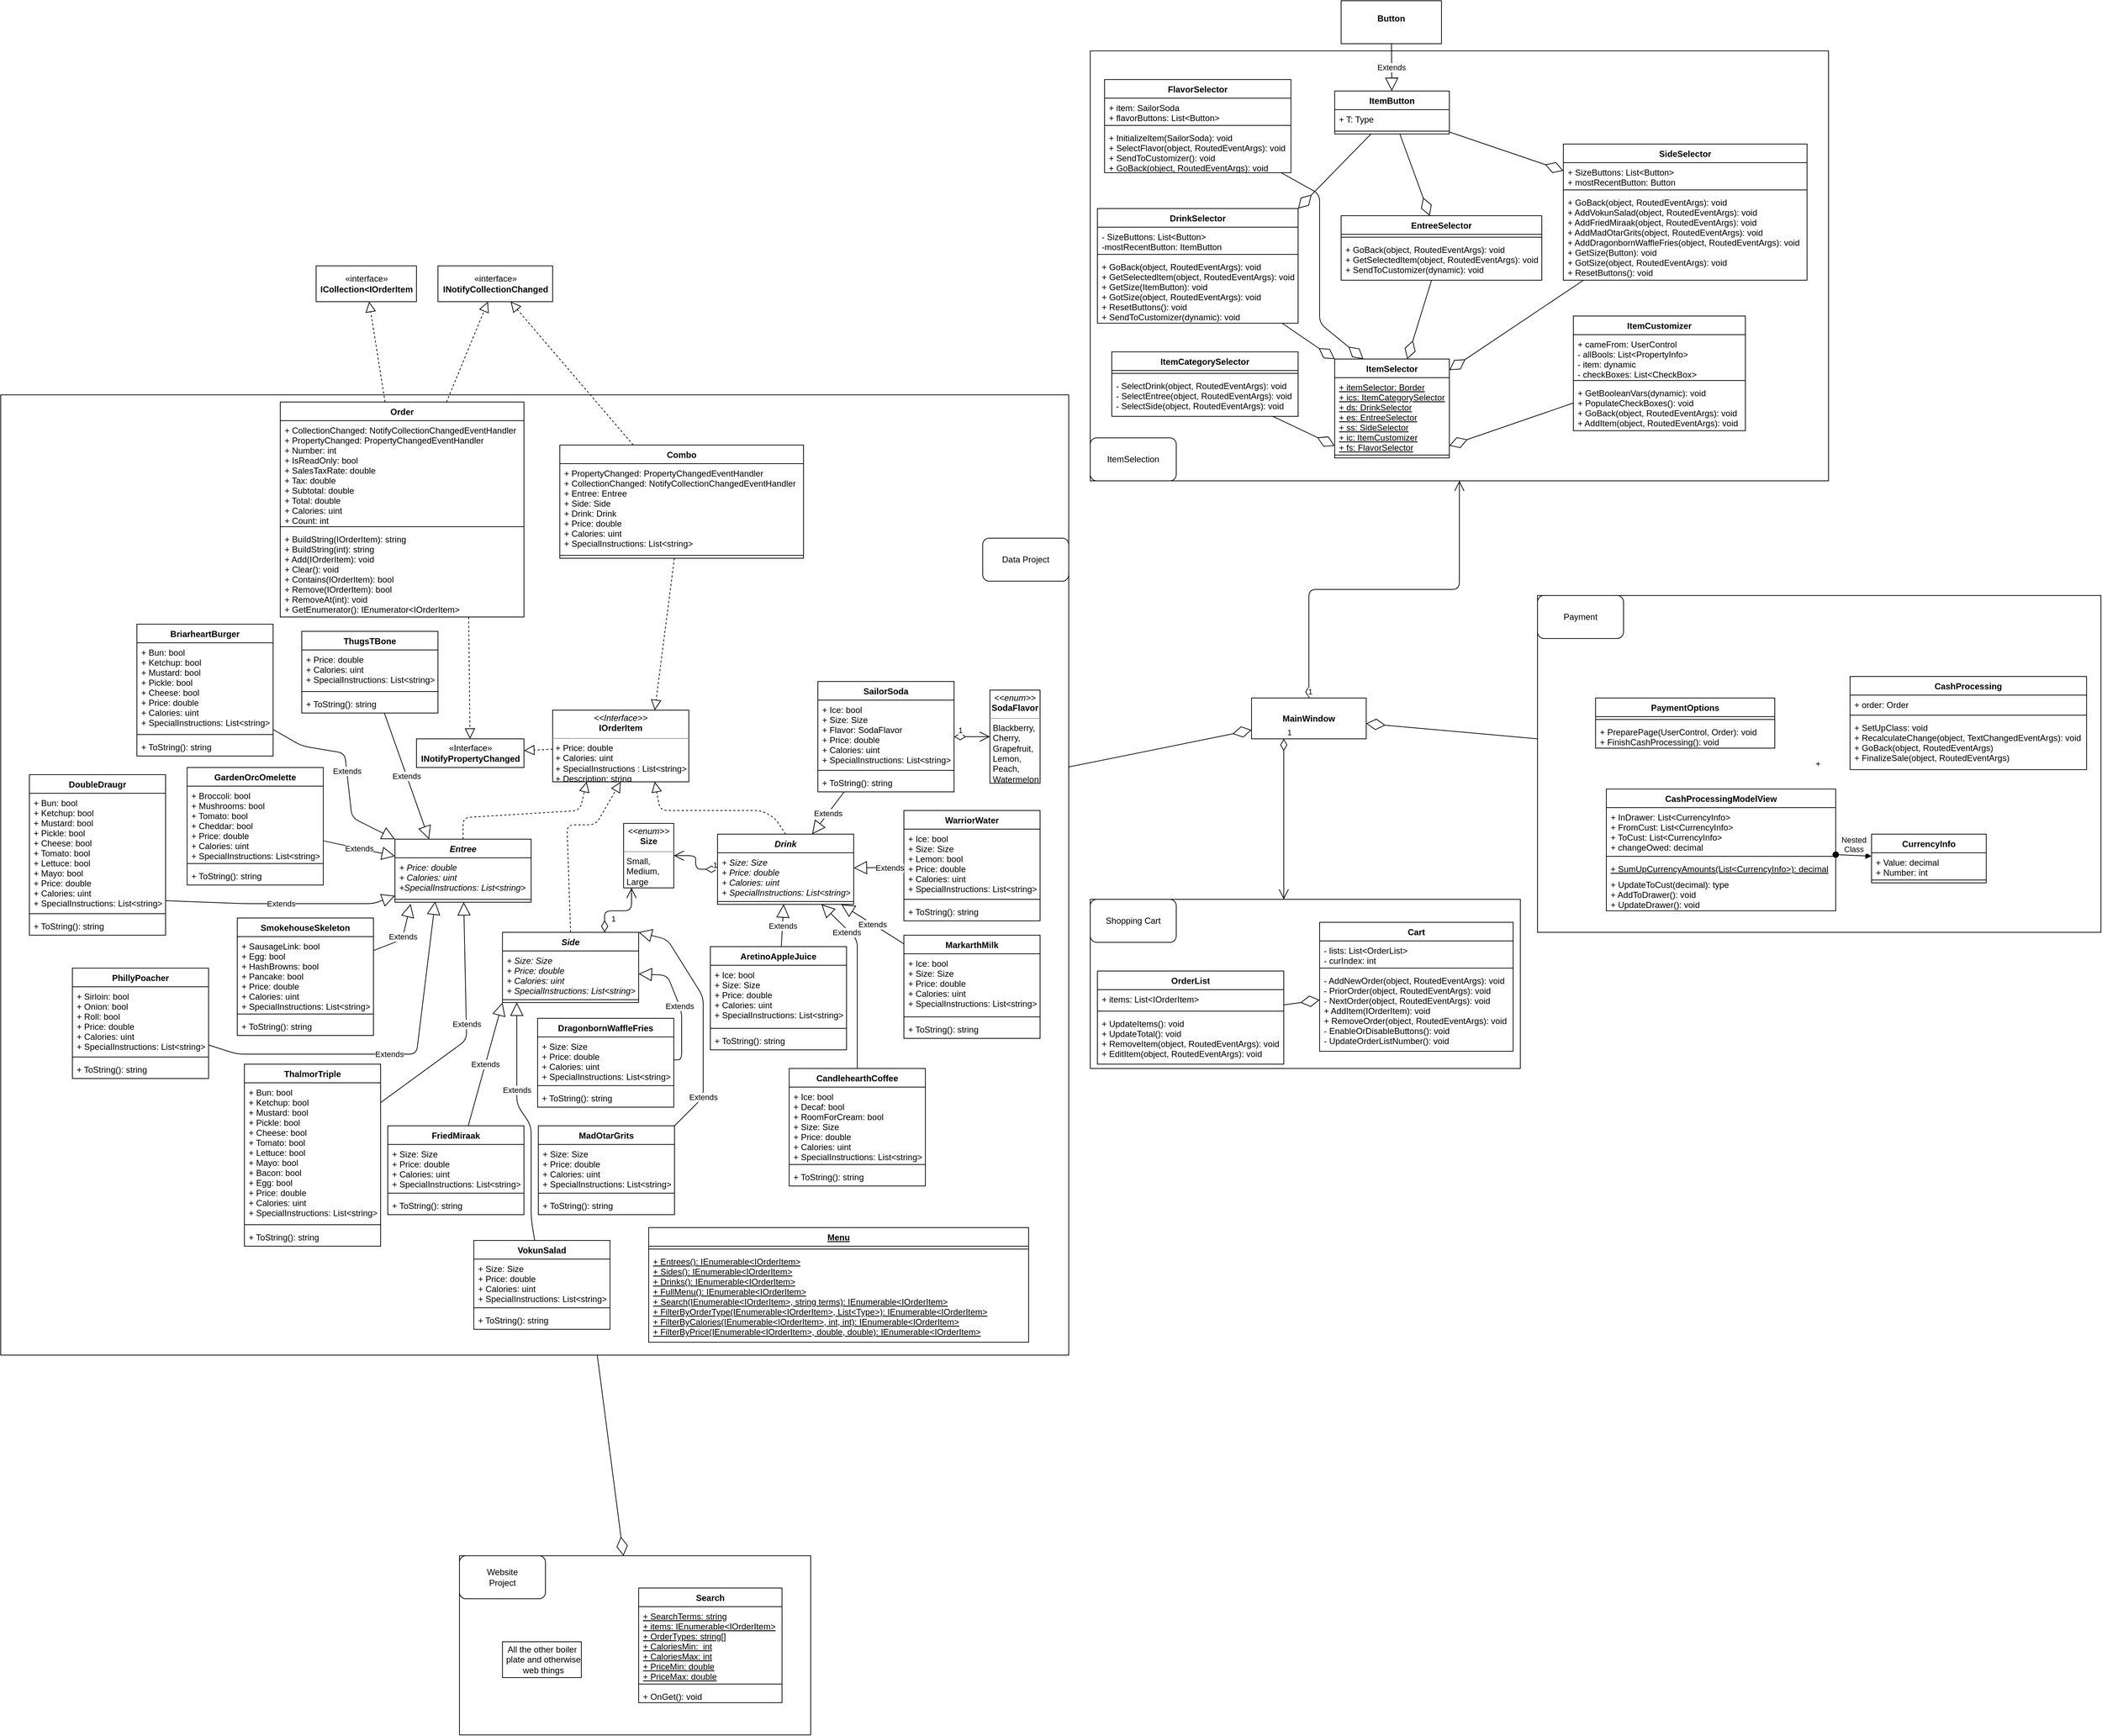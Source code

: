 <mxfile version="13.5.7" type="device"><diagram id="C5RBs43oDa-KdzZeNtuy" name="Page-1"><mxGraphModel dx="1699" dy="1577" grid="1" gridSize="10" guides="1" tooltips="1" connect="1" arrows="1" fold="1" page="1" pageScale="1" pageWidth="827" pageHeight="1169" math="0" shadow="0"><root><mxCell id="WIyWlLk6GJQsqaUBKTNV-0"/><mxCell id="WIyWlLk6GJQsqaUBKTNV-1" parent="WIyWlLk6GJQsqaUBKTNV-0"/><mxCell id="5EB1kVe0eUbHSpZS_67f-1" value="" style="rounded=0;whiteSpace=wrap;html=1;" parent="WIyWlLk6GJQsqaUBKTNV-1" vertex="1"><mxGeometry x="-490" y="-280" width="1490" height="1340" as="geometry"/></mxCell><mxCell id="XZ4FRtBqPYs6_kJzAzPm-1" value="&lt;p style=&quot;margin: 0px ; margin-top: 4px ; text-align: center&quot;&gt;&lt;i&gt;&amp;lt;&amp;lt;Interface&amp;gt;&amp;gt;&lt;/i&gt;&lt;br&gt;&lt;b&gt;IOrderItem&lt;/b&gt;&lt;/p&gt;&lt;hr size=&quot;1&quot;&gt;&lt;p style=&quot;margin: 0px ; margin-left: 4px&quot;&gt;+ Price: double&lt;br&gt;+ Calories: uint&lt;/p&gt;&lt;p style=&quot;margin: 0px ; margin-left: 4px&quot;&gt;+ SpecialInstructions : List&amp;lt;string&amp;gt;&lt;/p&gt;&lt;p style=&quot;margin: 0px ; margin-left: 4px&quot;&gt;+ Description: string&lt;/p&gt;" style="verticalAlign=top;align=left;overflow=fill;fontSize=12;fontFamily=Helvetica;html=1;" parent="WIyWlLk6GJQsqaUBKTNV-1" vertex="1"><mxGeometry x="280" y="160" width="190" height="100" as="geometry"/></mxCell><mxCell id="XZ4FRtBqPYs6_kJzAzPm-2" value="Entree" style="swimlane;fontStyle=3;align=center;verticalAlign=top;childLayout=stackLayout;horizontal=1;startSize=26;horizontalStack=0;resizeParent=1;resizeParentMax=0;resizeLast=0;collapsible=1;marginBottom=0;" parent="WIyWlLk6GJQsqaUBKTNV-1" vertex="1"><mxGeometry x="60" y="340" width="190" height="88" as="geometry"/></mxCell><mxCell id="XZ4FRtBqPYs6_kJzAzPm-3" value="+ Price: double&#10;+ Calories: uint&#10;+SpecialInstructions: List&lt;string&gt;" style="text;strokeColor=none;fillColor=none;align=left;verticalAlign=top;spacingLeft=4;spacingRight=4;overflow=hidden;rotatable=0;points=[[0,0.5],[1,0.5]];portConstraint=eastwest;fontStyle=2" parent="XZ4FRtBqPYs6_kJzAzPm-2" vertex="1"><mxGeometry y="26" width="190" height="54" as="geometry"/></mxCell><mxCell id="XZ4FRtBqPYs6_kJzAzPm-4" value="" style="line;strokeWidth=1;fillColor=none;align=left;verticalAlign=middle;spacingTop=-1;spacingLeft=3;spacingRight=3;rotatable=0;labelPosition=right;points=[];portConstraint=eastwest;" parent="XZ4FRtBqPYs6_kJzAzPm-2" vertex="1"><mxGeometry y="80" width="190" height="8" as="geometry"/></mxCell><mxCell id="XZ4FRtBqPYs6_kJzAzPm-14" value="" style="endArrow=block;dashed=1;endFill=0;endSize=12;html=1;exitX=0.5;exitY=0;exitDx=0;exitDy=0;entryX=0.25;entryY=1;entryDx=0;entryDy=0;" parent="WIyWlLk6GJQsqaUBKTNV-1" source="XZ4FRtBqPYs6_kJzAzPm-2" target="XZ4FRtBqPYs6_kJzAzPm-1" edge="1"><mxGeometry width="160" relative="1" as="geometry"><mxPoint x="190" y="300" as="sourcePoint"/><mxPoint x="150" y="250" as="targetPoint"/><Array as="points"><mxPoint x="155" y="310"/><mxPoint x="318" y="300"/></Array></mxGeometry></mxCell><mxCell id="XZ4FRtBqPYs6_kJzAzPm-15" value="" style="endArrow=block;dashed=1;endFill=0;endSize=12;html=1;exitX=0.5;exitY=0;exitDx=0;exitDy=0;entryX=0.5;entryY=1;entryDx=0;entryDy=0;" parent="WIyWlLk6GJQsqaUBKTNV-1" source="XZ4FRtBqPYs6_kJzAzPm-6" target="XZ4FRtBqPYs6_kJzAzPm-1" edge="1"><mxGeometry width="160" relative="1" as="geometry"><mxPoint x="360" y="580" as="sourcePoint"/><mxPoint x="340" y="320" as="targetPoint"/><Array as="points"><mxPoint x="300" y="320"/><mxPoint x="340" y="320"/></Array></mxGeometry></mxCell><mxCell id="XZ4FRtBqPYs6_kJzAzPm-16" value="" style="endArrow=block;dashed=1;endFill=0;endSize=12;html=1;exitX=0.5;exitY=0;exitDx=0;exitDy=0;entryX=0.75;entryY=1;entryDx=0;entryDy=0;" parent="WIyWlLk6GJQsqaUBKTNV-1" source="XZ4FRtBqPYs6_kJzAzPm-10" target="XZ4FRtBqPYs6_kJzAzPm-1" edge="1"><mxGeometry width="160" relative="1" as="geometry"><mxPoint x="490" y="560" as="sourcePoint"/><mxPoint x="540" y="300" as="targetPoint"/><Array as="points"><mxPoint x="590" y="310"/><mxPoint x="570" y="300"/><mxPoint x="430" y="300"/></Array></mxGeometry></mxCell><mxCell id="XZ4FRtBqPYs6_kJzAzPm-20" value="BriarheartBurger" style="swimlane;fontStyle=1;align=center;verticalAlign=top;childLayout=stackLayout;horizontal=1;startSize=26;horizontalStack=0;resizeParent=1;resizeParentMax=0;resizeLast=0;collapsible=1;marginBottom=0;" parent="WIyWlLk6GJQsqaUBKTNV-1" vertex="1"><mxGeometry x="-300" y="40" width="190" height="184" as="geometry"/></mxCell><mxCell id="XZ4FRtBqPYs6_kJzAzPm-21" value="+ Bun: bool&#10;+ Ketchup: bool&#10;+ Mustard: bool&#10;+ Pickle: bool&#10;+ Cheese: bool&#10;+ Price: double&#10;+ Calories: uint&#10;+ SpecialInstructions: List&lt;string&gt;" style="text;strokeColor=none;fillColor=none;align=left;verticalAlign=top;spacingLeft=4;spacingRight=4;overflow=hidden;rotatable=0;points=[[0,0.5],[1,0.5]];portConstraint=eastwest;" parent="XZ4FRtBqPYs6_kJzAzPm-20" vertex="1"><mxGeometry y="26" width="190" height="124" as="geometry"/></mxCell><mxCell id="XZ4FRtBqPYs6_kJzAzPm-22" value="" style="line;strokeWidth=1;fillColor=none;align=left;verticalAlign=middle;spacingTop=-1;spacingLeft=3;spacingRight=3;rotatable=0;labelPosition=right;points=[];portConstraint=eastwest;" parent="XZ4FRtBqPYs6_kJzAzPm-20" vertex="1"><mxGeometry y="150" width="190" height="8" as="geometry"/></mxCell><mxCell id="XZ4FRtBqPYs6_kJzAzPm-23" value="+ ToString(): string" style="text;strokeColor=none;fillColor=none;align=left;verticalAlign=top;spacingLeft=4;spacingRight=4;overflow=hidden;rotatable=0;points=[[0,0.5],[1,0.5]];portConstraint=eastwest;" parent="XZ4FRtBqPYs6_kJzAzPm-20" vertex="1"><mxGeometry y="158" width="190" height="26" as="geometry"/></mxCell><mxCell id="XZ4FRtBqPYs6_kJzAzPm-40" value="ThalmorTriple" style="swimlane;fontStyle=1;align=center;verticalAlign=top;childLayout=stackLayout;horizontal=1;startSize=26;horizontalStack=0;resizeParent=1;resizeParentMax=0;resizeLast=0;collapsible=1;marginBottom=0;" parent="WIyWlLk6GJQsqaUBKTNV-1" vertex="1"><mxGeometry x="-150" y="654" width="190" height="254" as="geometry"/></mxCell><mxCell id="XZ4FRtBqPYs6_kJzAzPm-41" value="+ Bun: bool&#10;+ Ketchup: bool&#10;+ Mustard: bool&#10;+ Pickle: bool&#10;+ Cheese: bool&#10;+ Tomato: bool&#10;+ Lettuce: bool&#10;+ Mayo: bool&#10;+ Bacon: bool&#10;+ Egg: bool&#10;+ Price: double&#10;+ Calories: uint&#10;+ SpecialInstructions: List&lt;string&gt;" style="text;strokeColor=none;fillColor=none;align=left;verticalAlign=top;spacingLeft=4;spacingRight=4;overflow=hidden;rotatable=0;points=[[0,0.5],[1,0.5]];portConstraint=eastwest;" parent="XZ4FRtBqPYs6_kJzAzPm-40" vertex="1"><mxGeometry y="26" width="190" height="194" as="geometry"/></mxCell><mxCell id="XZ4FRtBqPYs6_kJzAzPm-42" value="" style="line;strokeWidth=1;fillColor=none;align=left;verticalAlign=middle;spacingTop=-1;spacingLeft=3;spacingRight=3;rotatable=0;labelPosition=right;points=[];portConstraint=eastwest;" parent="XZ4FRtBqPYs6_kJzAzPm-40" vertex="1"><mxGeometry y="220" width="190" height="8" as="geometry"/></mxCell><mxCell id="XZ4FRtBqPYs6_kJzAzPm-43" value="+ ToString(): string" style="text;strokeColor=none;fillColor=none;align=left;verticalAlign=top;spacingLeft=4;spacingRight=4;overflow=hidden;rotatable=0;points=[[0,0.5],[1,0.5]];portConstraint=eastwest;" parent="XZ4FRtBqPYs6_kJzAzPm-40" vertex="1"><mxGeometry y="228" width="190" height="26" as="geometry"/></mxCell><mxCell id="XZ4FRtBqPYs6_kJzAzPm-36" value="SmokehouseSkeleton" style="swimlane;fontStyle=1;align=center;verticalAlign=top;childLayout=stackLayout;horizontal=1;startSize=26;horizontalStack=0;resizeParent=1;resizeParentMax=0;resizeLast=0;collapsible=1;marginBottom=0;" parent="WIyWlLk6GJQsqaUBKTNV-1" vertex="1"><mxGeometry x="-160" y="450" width="190" height="164" as="geometry"/></mxCell><mxCell id="XZ4FRtBqPYs6_kJzAzPm-37" value="+ SausageLink: bool&#10;+ Egg: bool&#10;+ HashBrowns: bool&#10;+ Pancake: bool&#10;+ Price: double&#10;+ Calories: uint&#10;+ SpecialInstructions: List&lt;string&gt;" style="text;strokeColor=none;fillColor=none;align=left;verticalAlign=top;spacingLeft=4;spacingRight=4;overflow=hidden;rotatable=0;points=[[0,0.5],[1,0.5]];portConstraint=eastwest;" parent="XZ4FRtBqPYs6_kJzAzPm-36" vertex="1"><mxGeometry y="26" width="190" height="104" as="geometry"/></mxCell><mxCell id="XZ4FRtBqPYs6_kJzAzPm-38" value="" style="line;strokeWidth=1;fillColor=none;align=left;verticalAlign=middle;spacingTop=-1;spacingLeft=3;spacingRight=3;rotatable=0;labelPosition=right;points=[];portConstraint=eastwest;" parent="XZ4FRtBqPYs6_kJzAzPm-36" vertex="1"><mxGeometry y="130" width="190" height="8" as="geometry"/></mxCell><mxCell id="XZ4FRtBqPYs6_kJzAzPm-39" value="+ ToString(): string" style="text;strokeColor=none;fillColor=none;align=left;verticalAlign=top;spacingLeft=4;spacingRight=4;overflow=hidden;rotatable=0;points=[[0,0.5],[1,0.5]];portConstraint=eastwest;" parent="XZ4FRtBqPYs6_kJzAzPm-36" vertex="1"><mxGeometry y="138" width="190" height="26" as="geometry"/></mxCell><mxCell id="XZ4FRtBqPYs6_kJzAzPm-32" value="PhillyPoacher" style="swimlane;fontStyle=1;align=center;verticalAlign=top;childLayout=stackLayout;horizontal=1;startSize=26;horizontalStack=0;resizeParent=1;resizeParentMax=0;resizeLast=0;collapsible=1;marginBottom=0;" parent="WIyWlLk6GJQsqaUBKTNV-1" vertex="1"><mxGeometry x="-390" y="520" width="190" height="154" as="geometry"/></mxCell><mxCell id="XZ4FRtBqPYs6_kJzAzPm-33" value="+ Sirloin: bool&#10;+ Onion: bool&#10;+ Roll: bool&#10;+ Price: double&#10;+ Calories: uint&#10;+ SpecialInstructions: List&lt;string&gt;" style="text;strokeColor=none;fillColor=none;align=left;verticalAlign=top;spacingLeft=4;spacingRight=4;overflow=hidden;rotatable=0;points=[[0,0.5],[1,0.5]];portConstraint=eastwest;" parent="XZ4FRtBqPYs6_kJzAzPm-32" vertex="1"><mxGeometry y="26" width="190" height="94" as="geometry"/></mxCell><mxCell id="XZ4FRtBqPYs6_kJzAzPm-34" value="" style="line;strokeWidth=1;fillColor=none;align=left;verticalAlign=middle;spacingTop=-1;spacingLeft=3;spacingRight=3;rotatable=0;labelPosition=right;points=[];portConstraint=eastwest;" parent="XZ4FRtBqPYs6_kJzAzPm-32" vertex="1"><mxGeometry y="120" width="190" height="8" as="geometry"/></mxCell><mxCell id="XZ4FRtBqPYs6_kJzAzPm-35" value="+ ToString(): string" style="text;strokeColor=none;fillColor=none;align=left;verticalAlign=top;spacingLeft=4;spacingRight=4;overflow=hidden;rotatable=0;points=[[0,0.5],[1,0.5]];portConstraint=eastwest;" parent="XZ4FRtBqPYs6_kJzAzPm-32" vertex="1"><mxGeometry y="128" width="190" height="26" as="geometry"/></mxCell><mxCell id="XZ4FRtBqPYs6_kJzAzPm-48" value="Extends" style="endArrow=block;endSize=16;endFill=0;html=1;" parent="WIyWlLk6GJQsqaUBKTNV-1" source="XZ4FRtBqPYs6_kJzAzPm-41" target="XZ4FRtBqPYs6_kJzAzPm-2" edge="1"><mxGeometry width="160" relative="1" as="geometry"><mxPoint x="80" y="590" as="sourcePoint"/><mxPoint x="240" y="590" as="targetPoint"/><Array as="points"><mxPoint x="160" y="620"/></Array></mxGeometry></mxCell><mxCell id="XZ4FRtBqPYs6_kJzAzPm-49" value="Extends" style="endArrow=block;endSize=16;endFill=0;html=1;entryX=0.351;entryY=1.038;entryDx=0;entryDy=0;entryPerimeter=0;" parent="WIyWlLk6GJQsqaUBKTNV-1" source="XZ4FRtBqPYs6_kJzAzPm-32" edge="1"><mxGeometry width="160" relative="1" as="geometry"><mxPoint x="-320" y="810" as="sourcePoint"/><mxPoint x="116.16" y="426.988" as="targetPoint"/><Array as="points"><mxPoint x="-160" y="640"/><mxPoint x="90" y="640"/></Array></mxGeometry></mxCell><mxCell id="XZ4FRtBqPYs6_kJzAzPm-50" value="Extends" style="endArrow=block;endSize=16;endFill=0;html=1;exitX=1.001;exitY=0.914;exitDx=0;exitDy=0;exitPerimeter=0;" parent="WIyWlLk6GJQsqaUBKTNV-1" source="XZ4FRtBqPYs6_kJzAzPm-25" target="XZ4FRtBqPYs6_kJzAzPm-2" edge="1"><mxGeometry width="160" relative="1" as="geometry"><mxPoint x="-470" y="790" as="sourcePoint"/><mxPoint x="-310" y="790" as="targetPoint"/><Array as="points"><mxPoint x="-150" y="430"/><mxPoint x="30" y="430"/></Array></mxGeometry></mxCell><mxCell id="XZ4FRtBqPYs6_kJzAzPm-44" value="ThugsTBone" style="swimlane;fontStyle=1;align=center;verticalAlign=top;childLayout=stackLayout;horizontal=1;startSize=26;horizontalStack=0;resizeParent=1;resizeParentMax=0;resizeLast=0;collapsible=1;marginBottom=0;" parent="WIyWlLk6GJQsqaUBKTNV-1" vertex="1"><mxGeometry x="-70" y="50" width="190" height="114" as="geometry"/></mxCell><mxCell id="XZ4FRtBqPYs6_kJzAzPm-45" value="+ Price: double&#10;+ Calories: uint&#10;+ SpecialInstructions: List&lt;string&gt;" style="text;strokeColor=none;fillColor=none;align=left;verticalAlign=top;spacingLeft=4;spacingRight=4;overflow=hidden;rotatable=0;points=[[0,0.5],[1,0.5]];portConstraint=eastwest;" parent="XZ4FRtBqPYs6_kJzAzPm-44" vertex="1"><mxGeometry y="26" width="190" height="54" as="geometry"/></mxCell><mxCell id="XZ4FRtBqPYs6_kJzAzPm-46" value="" style="line;strokeWidth=1;fillColor=none;align=left;verticalAlign=middle;spacingTop=-1;spacingLeft=3;spacingRight=3;rotatable=0;labelPosition=right;points=[];portConstraint=eastwest;" parent="XZ4FRtBqPYs6_kJzAzPm-44" vertex="1"><mxGeometry y="80" width="190" height="8" as="geometry"/></mxCell><mxCell id="XZ4FRtBqPYs6_kJzAzPm-47" value="+ ToString(): string" style="text;strokeColor=none;fillColor=none;align=left;verticalAlign=top;spacingLeft=4;spacingRight=4;overflow=hidden;rotatable=0;points=[[0,0.5],[1,0.5]];portConstraint=eastwest;" parent="XZ4FRtBqPYs6_kJzAzPm-44" vertex="1"><mxGeometry y="88" width="190" height="26" as="geometry"/></mxCell><mxCell id="XZ4FRtBqPYs6_kJzAzPm-51" value="Extends" style="endArrow=block;endSize=16;endFill=0;html=1;entryX=0;entryY=0;entryDx=0;entryDy=0;" parent="WIyWlLk6GJQsqaUBKTNV-1" source="XZ4FRtBqPYs6_kJzAzPm-20" target="XZ4FRtBqPYs6_kJzAzPm-2" edge="1"><mxGeometry width="160" relative="1" as="geometry"><mxPoint x="-630" y="260" as="sourcePoint"/><mxPoint x="-470" y="260" as="targetPoint"/><Array as="points"><mxPoint x="-70" y="210"/><mxPoint x="-10" y="220"/><mxPoint y="310"/></Array></mxGeometry></mxCell><mxCell id="XZ4FRtBqPYs6_kJzAzPm-24" value="DoubleDraugr" style="swimlane;fontStyle=1;align=center;verticalAlign=top;childLayout=stackLayout;horizontal=1;startSize=26;horizontalStack=0;resizeParent=1;resizeParentMax=0;resizeLast=0;collapsible=1;marginBottom=0;" parent="WIyWlLk6GJQsqaUBKTNV-1" vertex="1"><mxGeometry x="-450" y="250" width="190" height="224" as="geometry"/></mxCell><mxCell id="XZ4FRtBqPYs6_kJzAzPm-25" value="+ Bun: bool&#10;+ Ketchup: bool&#10;+ Mustard: bool&#10;+ Pickle: bool&#10;+ Cheese: bool&#10;+ Tomato: bool&#10;+ Lettuce: bool&#10;+ Mayo: bool&#10;+ Price: double&#10;+ Calories: uint&#10;+ SpecialInstructions: List&lt;string&gt;" style="text;strokeColor=none;fillColor=none;align=left;verticalAlign=top;spacingLeft=4;spacingRight=4;overflow=hidden;rotatable=0;points=[[0,0.5],[1,0.5]];portConstraint=eastwest;" parent="XZ4FRtBqPYs6_kJzAzPm-24" vertex="1"><mxGeometry y="26" width="190" height="164" as="geometry"/></mxCell><mxCell id="XZ4FRtBqPYs6_kJzAzPm-26" value="" style="line;strokeWidth=1;fillColor=none;align=left;verticalAlign=middle;spacingTop=-1;spacingLeft=3;spacingRight=3;rotatable=0;labelPosition=right;points=[];portConstraint=eastwest;" parent="XZ4FRtBqPYs6_kJzAzPm-24" vertex="1"><mxGeometry y="190" width="190" height="8" as="geometry"/></mxCell><mxCell id="XZ4FRtBqPYs6_kJzAzPm-27" value="+ ToString(): string" style="text;strokeColor=none;fillColor=none;align=left;verticalAlign=top;spacingLeft=4;spacingRight=4;overflow=hidden;rotatable=0;points=[[0,0.5],[1,0.5]];portConstraint=eastwest;" parent="XZ4FRtBqPYs6_kJzAzPm-24" vertex="1"><mxGeometry y="198" width="190" height="26" as="geometry"/></mxCell><mxCell id="XZ4FRtBqPYs6_kJzAzPm-28" value="GardenOrcOmelette" style="swimlane;fontStyle=1;align=center;verticalAlign=top;childLayout=stackLayout;horizontal=1;startSize=26;horizontalStack=0;resizeParent=1;resizeParentMax=0;resizeLast=0;collapsible=1;marginBottom=0;" parent="WIyWlLk6GJQsqaUBKTNV-1" vertex="1"><mxGeometry x="-230" y="240" width="190" height="164" as="geometry"/></mxCell><mxCell id="XZ4FRtBqPYs6_kJzAzPm-29" value="+ Broccoli: bool&#10;+ Mushrooms: bool&#10;+ Tomato: bool&#10;+ Cheddar: bool&#10;+ Price: double&#10;+ Calories: uint&#10;+ SpecialInstructions: List&lt;string&gt;" style="text;strokeColor=none;fillColor=none;align=left;verticalAlign=top;spacingLeft=4;spacingRight=4;overflow=hidden;rotatable=0;points=[[0,0.5],[1,0.5]];portConstraint=eastwest;" parent="XZ4FRtBqPYs6_kJzAzPm-28" vertex="1"><mxGeometry y="26" width="190" height="104" as="geometry"/></mxCell><mxCell id="XZ4FRtBqPYs6_kJzAzPm-30" value="" style="line;strokeWidth=1;fillColor=none;align=left;verticalAlign=middle;spacingTop=-1;spacingLeft=3;spacingRight=3;rotatable=0;labelPosition=right;points=[];portConstraint=eastwest;" parent="XZ4FRtBqPYs6_kJzAzPm-28" vertex="1"><mxGeometry y="130" width="190" height="8" as="geometry"/></mxCell><mxCell id="XZ4FRtBqPYs6_kJzAzPm-31" value="+ ToString(): string" style="text;strokeColor=none;fillColor=none;align=left;verticalAlign=top;spacingLeft=4;spacingRight=4;overflow=hidden;rotatable=0;points=[[0,0.5],[1,0.5]];portConstraint=eastwest;" parent="XZ4FRtBqPYs6_kJzAzPm-28" vertex="1"><mxGeometry y="138" width="190" height="26" as="geometry"/></mxCell><mxCell id="XZ4FRtBqPYs6_kJzAzPm-52" value="Extends" style="endArrow=block;endSize=16;endFill=0;html=1;" parent="WIyWlLk6GJQsqaUBKTNV-1" source="XZ4FRtBqPYs6_kJzAzPm-28" target="XZ4FRtBqPYs6_kJzAzPm-2" edge="1"><mxGeometry width="160" relative="1" as="geometry"><mxPoint x="-670" y="580" as="sourcePoint"/><mxPoint x="-510" y="580" as="targetPoint"/></mxGeometry></mxCell><mxCell id="XZ4FRtBqPYs6_kJzAzPm-53" value="Extends" style="endArrow=block;endSize=16;endFill=0;html=1;entryX=0.25;entryY=0;entryDx=0;entryDy=0;" parent="WIyWlLk6GJQsqaUBKTNV-1" source="XZ4FRtBqPYs6_kJzAzPm-44" target="XZ4FRtBqPYs6_kJzAzPm-2" edge="1"><mxGeometry width="160" relative="1" as="geometry"><mxPoint x="150" y="210" as="sourcePoint"/><mxPoint x="310" y="210" as="targetPoint"/></mxGeometry></mxCell><mxCell id="XZ4FRtBqPYs6_kJzAzPm-54" value="Extends" style="endArrow=block;endSize=16;endFill=0;html=1;entryX=0.137;entryY=1.17;entryDx=0;entryDy=0;entryPerimeter=0;" parent="WIyWlLk6GJQsqaUBKTNV-1" source="XZ4FRtBqPYs6_kJzAzPm-36" edge="1"><mxGeometry width="160" relative="1" as="geometry"><mxPoint x="-440" y="790" as="sourcePoint"/><mxPoint x="81.92" y="430.42" as="targetPoint"/><Array as="points"><mxPoint x="70" y="480"/></Array></mxGeometry></mxCell><mxCell id="XZ4FRtBqPYs6_kJzAzPm-56" value="&lt;p style=&quot;margin: 0px ; margin-top: 4px ; text-align: center&quot;&gt;&lt;i&gt;&amp;lt;&amp;lt;enum&amp;gt;&amp;gt;&lt;/i&gt;&lt;br&gt;&lt;b&gt;Size&lt;/b&gt;&lt;/p&gt;&lt;hr size=&quot;1&quot;&gt;&lt;p style=&quot;margin: 0px ; margin-left: 4px&quot;&gt;Small,&amp;nbsp;&lt;/p&gt;&lt;p style=&quot;margin: 0px ; margin-left: 4px&quot;&gt;Medium,&amp;nbsp;&lt;/p&gt;&lt;p style=&quot;margin: 0px ; margin-left: 4px&quot;&gt;Large&lt;/p&gt;" style="verticalAlign=top;align=left;overflow=fill;fontSize=12;fontFamily=Helvetica;html=1;" parent="WIyWlLk6GJQsqaUBKTNV-1" vertex="1"><mxGeometry x="379" y="318" width="70" height="90" as="geometry"/></mxCell><mxCell id="XZ4FRtBqPYs6_kJzAzPm-57" value="1" style="endArrow=open;html=1;endSize=12;startArrow=diamondThin;startSize=14;startFill=0;edgeStyle=orthogonalEdgeStyle;align=left;verticalAlign=bottom;exitX=0.75;exitY=0;exitDx=0;exitDy=0;" parent="WIyWlLk6GJQsqaUBKTNV-1" source="XZ4FRtBqPYs6_kJzAzPm-6" target="XZ4FRtBqPYs6_kJzAzPm-56" edge="1"><mxGeometry x="-0.247" y="-20" relative="1" as="geometry"><mxPoint x="270" y="740" as="sourcePoint"/><mxPoint x="430" y="740" as="targetPoint"/><Array as="points"><mxPoint x="353" y="440"/><mxPoint x="390" y="440"/></Array><mxPoint as="offset"/></mxGeometry></mxCell><mxCell id="XZ4FRtBqPYs6_kJzAzPm-58" value="1" style="endArrow=open;html=1;endSize=12;startArrow=diamondThin;startSize=14;startFill=0;edgeStyle=orthogonalEdgeStyle;align=left;verticalAlign=bottom;" parent="WIyWlLk6GJQsqaUBKTNV-1" source="XZ4FRtBqPYs6_kJzAzPm-10" target="XZ4FRtBqPYs6_kJzAzPm-56" edge="1"><mxGeometry x="-0.765" y="3" relative="1" as="geometry"><mxPoint x="480" y="680" as="sourcePoint"/><mxPoint x="640" y="680" as="targetPoint"/><mxPoint x="1" as="offset"/></mxGeometry></mxCell><mxCell id="XZ4FRtBqPYs6_kJzAzPm-10" value="Drink" style="swimlane;fontStyle=3;align=center;verticalAlign=top;childLayout=stackLayout;horizontal=1;startSize=26;horizontalStack=0;resizeParent=1;resizeParentMax=0;resizeLast=0;collapsible=1;marginBottom=0;" parent="WIyWlLk6GJQsqaUBKTNV-1" vertex="1"><mxGeometry x="510" y="333" width="190" height="98" as="geometry"/></mxCell><mxCell id="XZ4FRtBqPYs6_kJzAzPm-11" value="+ Size: Size&#10;+ Price: double&#10;+ Calories: uint&#10;+ SpecialInstructions: List&lt;string&gt;" style="text;strokeColor=none;fillColor=none;align=left;verticalAlign=top;spacingLeft=4;spacingRight=4;overflow=hidden;rotatable=0;points=[[0,0.5],[1,0.5]];portConstraint=eastwest;fontStyle=2" parent="XZ4FRtBqPYs6_kJzAzPm-10" vertex="1"><mxGeometry y="26" width="190" height="64" as="geometry"/></mxCell><mxCell id="XZ4FRtBqPYs6_kJzAzPm-12" value="" style="line;strokeWidth=1;fillColor=none;align=left;verticalAlign=middle;spacingTop=-1;spacingLeft=3;spacingRight=3;rotatable=0;labelPosition=right;points=[];portConstraint=eastwest;" parent="XZ4FRtBqPYs6_kJzAzPm-10" vertex="1"><mxGeometry y="90" width="190" height="8" as="geometry"/></mxCell><mxCell id="XZ4FRtBqPYs6_kJzAzPm-6" value="Side" style="swimlane;fontStyle=3;align=center;verticalAlign=top;childLayout=stackLayout;horizontal=1;startSize=26;horizontalStack=0;resizeParent=1;resizeParentMax=0;resizeLast=0;collapsible=1;marginBottom=0;" parent="WIyWlLk6GJQsqaUBKTNV-1" vertex="1"><mxGeometry x="210" y="470" width="190" height="98" as="geometry"/></mxCell><mxCell id="XZ4FRtBqPYs6_kJzAzPm-7" value="+ Size: Size&#10;+ Price: double&#10;+ Calories: uint&#10;+ SpecialInstructions: List&lt;string&gt;" style="text;strokeColor=none;fillColor=none;align=left;verticalAlign=top;spacingLeft=4;spacingRight=4;overflow=hidden;rotatable=0;points=[[0,0.5],[1,0.5]];portConstraint=eastwest;fontStyle=2" parent="XZ4FRtBqPYs6_kJzAzPm-6" vertex="1"><mxGeometry y="26" width="190" height="64" as="geometry"/></mxCell><mxCell id="XZ4FRtBqPYs6_kJzAzPm-8" value="" style="line;strokeWidth=1;fillColor=none;align=left;verticalAlign=middle;spacingTop=-1;spacingLeft=3;spacingRight=3;rotatable=0;labelPosition=right;points=[];portConstraint=eastwest;" parent="XZ4FRtBqPYs6_kJzAzPm-6" vertex="1"><mxGeometry y="90" width="190" height="8" as="geometry"/></mxCell><mxCell id="XZ4FRtBqPYs6_kJzAzPm-66" value="DragonbornWaffleFries" style="swimlane;fontStyle=1;align=center;verticalAlign=top;childLayout=stackLayout;horizontal=1;startSize=26;horizontalStack=0;resizeParent=1;resizeParentMax=0;resizeLast=0;collapsible=1;marginBottom=0;" parent="WIyWlLk6GJQsqaUBKTNV-1" vertex="1"><mxGeometry x="259" y="590" width="190" height="124" as="geometry"/></mxCell><mxCell id="XZ4FRtBqPYs6_kJzAzPm-67" value="+ Size: Size&#10;+ Price: double&#10;+ Calories: uint&#10;+ SpecialInstructions: List&lt;string&gt;" style="text;strokeColor=none;fillColor=none;align=left;verticalAlign=top;spacingLeft=4;spacingRight=4;overflow=hidden;rotatable=0;points=[[0,0.5],[1,0.5]];portConstraint=eastwest;" parent="XZ4FRtBqPYs6_kJzAzPm-66" vertex="1"><mxGeometry y="26" width="190" height="64" as="geometry"/></mxCell><mxCell id="XZ4FRtBqPYs6_kJzAzPm-68" value="" style="line;strokeWidth=1;fillColor=none;align=left;verticalAlign=middle;spacingTop=-1;spacingLeft=3;spacingRight=3;rotatable=0;labelPosition=right;points=[];portConstraint=eastwest;" parent="XZ4FRtBqPYs6_kJzAzPm-66" vertex="1"><mxGeometry y="90" width="190" height="8" as="geometry"/></mxCell><mxCell id="XZ4FRtBqPYs6_kJzAzPm-69" value="+ ToString(): string" style="text;strokeColor=none;fillColor=none;align=left;verticalAlign=top;spacingLeft=4;spacingRight=4;overflow=hidden;rotatable=0;points=[[0,0.5],[1,0.5]];portConstraint=eastwest;" parent="XZ4FRtBqPYs6_kJzAzPm-66" vertex="1"><mxGeometry y="98" width="190" height="26" as="geometry"/></mxCell><mxCell id="XZ4FRtBqPYs6_kJzAzPm-96" value="WarriorWater" style="swimlane;fontStyle=1;align=center;verticalAlign=top;childLayout=stackLayout;horizontal=1;startSize=26;horizontalStack=0;resizeParent=1;resizeParentMax=0;resizeLast=0;collapsible=1;marginBottom=0;" parent="WIyWlLk6GJQsqaUBKTNV-1" vertex="1"><mxGeometry x="770" y="300" width="190" height="154" as="geometry"/></mxCell><mxCell id="XZ4FRtBqPYs6_kJzAzPm-97" value="+ Ice: bool&#10;+ Size: Size&#10;+ Lemon: bool&#10;+ Price: double&#10;+ Calories: uint&#10;+ SpecialInstructions: List&lt;string&gt;" style="text;strokeColor=none;fillColor=none;align=left;verticalAlign=top;spacingLeft=4;spacingRight=4;overflow=hidden;rotatable=0;points=[[0,0.5],[1,0.5]];portConstraint=eastwest;" parent="XZ4FRtBqPYs6_kJzAzPm-96" vertex="1"><mxGeometry y="26" width="190" height="94" as="geometry"/></mxCell><mxCell id="XZ4FRtBqPYs6_kJzAzPm-98" value="" style="line;strokeWidth=1;fillColor=none;align=left;verticalAlign=middle;spacingTop=-1;spacingLeft=3;spacingRight=3;rotatable=0;labelPosition=right;points=[];portConstraint=eastwest;" parent="XZ4FRtBqPYs6_kJzAzPm-96" vertex="1"><mxGeometry y="120" width="190" height="8" as="geometry"/></mxCell><mxCell id="XZ4FRtBqPYs6_kJzAzPm-99" value="+ ToString(): string" style="text;strokeColor=none;fillColor=none;align=left;verticalAlign=top;spacingLeft=4;spacingRight=4;overflow=hidden;rotatable=0;points=[[0,0.5],[1,0.5]];portConstraint=eastwest;" parent="XZ4FRtBqPYs6_kJzAzPm-96" vertex="1"><mxGeometry y="128" width="190" height="26" as="geometry"/></mxCell><mxCell id="XZ4FRtBqPYs6_kJzAzPm-74" value="VokunSalad" style="swimlane;fontStyle=1;align=center;verticalAlign=top;childLayout=stackLayout;horizontal=1;startSize=26;horizontalStack=0;resizeParent=1;resizeParentMax=0;resizeLast=0;collapsible=1;marginBottom=0;" parent="WIyWlLk6GJQsqaUBKTNV-1" vertex="1"><mxGeometry x="170" y="900" width="190" height="124" as="geometry"/></mxCell><mxCell id="XZ4FRtBqPYs6_kJzAzPm-75" value="+ Size: Size&#10;+ Price: double&#10;+ Calories: uint&#10;+ SpecialInstructions: List&lt;string&gt;" style="text;strokeColor=none;fillColor=none;align=left;verticalAlign=top;spacingLeft=4;spacingRight=4;overflow=hidden;rotatable=0;points=[[0,0.5],[1,0.5]];portConstraint=eastwest;" parent="XZ4FRtBqPYs6_kJzAzPm-74" vertex="1"><mxGeometry y="26" width="190" height="64" as="geometry"/></mxCell><mxCell id="XZ4FRtBqPYs6_kJzAzPm-76" value="" style="line;strokeWidth=1;fillColor=none;align=left;verticalAlign=middle;spacingTop=-1;spacingLeft=3;spacingRight=3;rotatable=0;labelPosition=right;points=[];portConstraint=eastwest;" parent="XZ4FRtBqPYs6_kJzAzPm-74" vertex="1"><mxGeometry y="90" width="190" height="8" as="geometry"/></mxCell><mxCell id="XZ4FRtBqPYs6_kJzAzPm-77" value="+ ToString(): string" style="text;strokeColor=none;fillColor=none;align=left;verticalAlign=top;spacingLeft=4;spacingRight=4;overflow=hidden;rotatable=0;points=[[0,0.5],[1,0.5]];portConstraint=eastwest;" parent="XZ4FRtBqPYs6_kJzAzPm-74" vertex="1"><mxGeometry y="98" width="190" height="26" as="geometry"/></mxCell><mxCell id="XZ4FRtBqPYs6_kJzAzPm-62" value="FriedMiraak" style="swimlane;fontStyle=1;align=center;verticalAlign=top;childLayout=stackLayout;horizontal=1;startSize=26;horizontalStack=0;resizeParent=1;resizeParentMax=0;resizeLast=0;collapsible=1;marginBottom=0;" parent="WIyWlLk6GJQsqaUBKTNV-1" vertex="1"><mxGeometry x="50" y="740" width="190" height="124" as="geometry"/></mxCell><mxCell id="XZ4FRtBqPYs6_kJzAzPm-63" value="+ Size: Size&#10;+ Price: double&#10;+ Calories: uint&#10;+ SpecialInstructions: List&lt;string&gt;" style="text;strokeColor=none;fillColor=none;align=left;verticalAlign=top;spacingLeft=4;spacingRight=4;overflow=hidden;rotatable=0;points=[[0,0.5],[1,0.5]];portConstraint=eastwest;" parent="XZ4FRtBqPYs6_kJzAzPm-62" vertex="1"><mxGeometry y="26" width="190" height="64" as="geometry"/></mxCell><mxCell id="XZ4FRtBqPYs6_kJzAzPm-64" value="" style="line;strokeWidth=1;fillColor=none;align=left;verticalAlign=middle;spacingTop=-1;spacingLeft=3;spacingRight=3;rotatable=0;labelPosition=right;points=[];portConstraint=eastwest;" parent="XZ4FRtBqPYs6_kJzAzPm-62" vertex="1"><mxGeometry y="90" width="190" height="8" as="geometry"/></mxCell><mxCell id="XZ4FRtBqPYs6_kJzAzPm-65" value="+ ToString(): string" style="text;strokeColor=none;fillColor=none;align=left;verticalAlign=top;spacingLeft=4;spacingRight=4;overflow=hidden;rotatable=0;points=[[0,0.5],[1,0.5]];portConstraint=eastwest;" parent="XZ4FRtBqPYs6_kJzAzPm-62" vertex="1"><mxGeometry y="98" width="190" height="26" as="geometry"/></mxCell><mxCell id="XZ4FRtBqPYs6_kJzAzPm-78" value="Extends" style="endArrow=block;endSize=16;endFill=0;html=1;entryX=0;entryY=1;entryDx=0;entryDy=0;" parent="WIyWlLk6GJQsqaUBKTNV-1" source="XZ4FRtBqPYs6_kJzAzPm-62" target="XZ4FRtBqPYs6_kJzAzPm-6" edge="1"><mxGeometry width="160" relative="1" as="geometry"><mxPoint x="110" y="900" as="sourcePoint"/><mxPoint x="270" y="900" as="targetPoint"/></mxGeometry></mxCell><mxCell id="XZ4FRtBqPYs6_kJzAzPm-85" value="Extends" style="endArrow=block;endSize=16;endFill=0;html=1;" parent="WIyWlLk6GJQsqaUBKTNV-1" source="XZ4FRtBqPYs6_kJzAzPm-74" edge="1"><mxGeometry x="0.279" width="160" relative="1" as="geometry"><mxPoint x="160" y="880" as="sourcePoint"/><mxPoint x="230" y="568" as="targetPoint"/><Array as="points"><mxPoint x="250" y="870"/><mxPoint x="250" y="740"/><mxPoint x="230" y="710"/><mxPoint x="230" y="600"/></Array><mxPoint as="offset"/></mxGeometry></mxCell><mxCell id="XZ4FRtBqPYs6_kJzAzPm-86" value="Extends" style="endArrow=block;endSize=16;endFill=0;html=1;exitX=1;exitY=0.5;exitDx=0;exitDy=0;entryX=1;entryY=0.5;entryDx=0;entryDy=0;" parent="WIyWlLk6GJQsqaUBKTNV-1" source="XZ4FRtBqPYs6_kJzAzPm-67" target="XZ4FRtBqPYs6_kJzAzPm-7" edge="1"><mxGeometry width="160" relative="1" as="geometry"><mxPoint x="480" y="680" as="sourcePoint"/><mxPoint x="640" y="680" as="targetPoint"/><Array as="points"><mxPoint x="460" y="648"/><mxPoint x="460" y="580"/><mxPoint x="440" y="530"/></Array></mxGeometry></mxCell><mxCell id="XZ4FRtBqPYs6_kJzAzPm-87" value="Extends" style="endArrow=block;endSize=16;endFill=0;html=1;exitX=1;exitY=0;exitDx=0;exitDy=0;entryX=1;entryY=0;entryDx=0;entryDy=0;" parent="WIyWlLk6GJQsqaUBKTNV-1" source="XZ4FRtBqPYs6_kJzAzPm-70" target="XZ4FRtBqPYs6_kJzAzPm-6" edge="1"><mxGeometry x="-0.659" width="160" relative="1" as="geometry"><mxPoint x="430" y="930" as="sourcePoint"/><mxPoint x="590" y="930" as="targetPoint"/><Array as="points"><mxPoint x="490" y="700"/><mxPoint x="490" y="560"/><mxPoint x="440" y="480"/></Array><mxPoint as="offset"/></mxGeometry></mxCell><mxCell id="XZ4FRtBqPYs6_kJzAzPm-70" value="MadOtarGrits" style="swimlane;fontStyle=1;align=center;verticalAlign=top;childLayout=stackLayout;horizontal=1;startSize=26;horizontalStack=0;resizeParent=1;resizeParentMax=0;resizeLast=0;collapsible=1;marginBottom=0;" parent="WIyWlLk6GJQsqaUBKTNV-1" vertex="1"><mxGeometry x="260" y="740" width="190" height="124" as="geometry"/></mxCell><mxCell id="XZ4FRtBqPYs6_kJzAzPm-71" value="+ Size: Size&#10;+ Price: double&#10;+ Calories: uint&#10;+ SpecialInstructions: List&lt;string&gt;" style="text;strokeColor=none;fillColor=none;align=left;verticalAlign=top;spacingLeft=4;spacingRight=4;overflow=hidden;rotatable=0;points=[[0,0.5],[1,0.5]];portConstraint=eastwest;" parent="XZ4FRtBqPYs6_kJzAzPm-70" vertex="1"><mxGeometry y="26" width="190" height="64" as="geometry"/></mxCell><mxCell id="XZ4FRtBqPYs6_kJzAzPm-72" value="" style="line;strokeWidth=1;fillColor=none;align=left;verticalAlign=middle;spacingTop=-1;spacingLeft=3;spacingRight=3;rotatable=0;labelPosition=right;points=[];portConstraint=eastwest;" parent="XZ4FRtBqPYs6_kJzAzPm-70" vertex="1"><mxGeometry y="90" width="190" height="8" as="geometry"/></mxCell><mxCell id="XZ4FRtBqPYs6_kJzAzPm-73" value="+ ToString(): string" style="text;strokeColor=none;fillColor=none;align=left;verticalAlign=top;spacingLeft=4;spacingRight=4;overflow=hidden;rotatable=0;points=[[0,0.5],[1,0.5]];portConstraint=eastwest;" parent="XZ4FRtBqPYs6_kJzAzPm-70" vertex="1"><mxGeometry y="98" width="190" height="26" as="geometry"/></mxCell><mxCell id="XZ4FRtBqPYs6_kJzAzPm-104" value="MarkarthMilk" style="swimlane;fontStyle=1;align=center;verticalAlign=top;childLayout=stackLayout;horizontal=1;startSize=26;horizontalStack=0;resizeParent=1;resizeParentMax=0;resizeLast=0;collapsible=1;marginBottom=0;" parent="WIyWlLk6GJQsqaUBKTNV-1" vertex="1"><mxGeometry x="770" y="474" width="190" height="144" as="geometry"/></mxCell><mxCell id="XZ4FRtBqPYs6_kJzAzPm-105" value="+ Ice: bool&#10;+ Size: Size&#10;+ Price: double&#10;+ Calories: uint&#10;+ SpecialInstructions: List&lt;string&gt;" style="text;strokeColor=none;fillColor=none;align=left;verticalAlign=top;spacingLeft=4;spacingRight=4;overflow=hidden;rotatable=0;points=[[0,0.5],[1,0.5]];portConstraint=eastwest;" parent="XZ4FRtBqPYs6_kJzAzPm-104" vertex="1"><mxGeometry y="26" width="190" height="84" as="geometry"/></mxCell><mxCell id="XZ4FRtBqPYs6_kJzAzPm-106" value="" style="line;strokeWidth=1;fillColor=none;align=left;verticalAlign=middle;spacingTop=-1;spacingLeft=3;spacingRight=3;rotatable=0;labelPosition=right;points=[];portConstraint=eastwest;" parent="XZ4FRtBqPYs6_kJzAzPm-104" vertex="1"><mxGeometry y="110" width="190" height="8" as="geometry"/></mxCell><mxCell id="XZ4FRtBqPYs6_kJzAzPm-107" value="+ ToString(): string" style="text;strokeColor=none;fillColor=none;align=left;verticalAlign=top;spacingLeft=4;spacingRight=4;overflow=hidden;rotatable=0;points=[[0,0.5],[1,0.5]];portConstraint=eastwest;" parent="XZ4FRtBqPYs6_kJzAzPm-104" vertex="1"><mxGeometry y="118" width="190" height="26" as="geometry"/></mxCell><mxCell id="XZ4FRtBqPYs6_kJzAzPm-108" value="&lt;p style=&quot;margin: 0px ; margin-top: 4px ; text-align: center&quot;&gt;&lt;i&gt;&amp;lt;&amp;lt;enum&amp;gt;&amp;gt;&lt;/i&gt;&lt;br&gt;&lt;b&gt;SodaFlavor&lt;/b&gt;&lt;/p&gt;&lt;hr size=&quot;1&quot;&gt;&lt;p style=&quot;margin: 0px ; margin-left: 4px&quot;&gt;Blackberry,&lt;/p&gt;&lt;p style=&quot;margin: 0px ; margin-left: 4px&quot;&gt;Cherry,&lt;/p&gt;&lt;p style=&quot;margin: 0px ; margin-left: 4px&quot;&gt;Grapefruit,&lt;/p&gt;&lt;p style=&quot;margin: 0px ; margin-left: 4px&quot;&gt;Lemon,&lt;/p&gt;&lt;p style=&quot;margin: 0px ; margin-left: 4px&quot;&gt;Peach,&lt;/p&gt;&lt;p style=&quot;margin: 0px ; margin-left: 4px&quot;&gt;Watermelon&lt;/p&gt;" style="verticalAlign=top;align=left;overflow=fill;fontSize=12;fontFamily=Helvetica;html=1;" parent="WIyWlLk6GJQsqaUBKTNV-1" vertex="1"><mxGeometry x="890" y="132" width="70" height="130" as="geometry"/></mxCell><mxCell id="XZ4FRtBqPYs6_kJzAzPm-109" value="1" style="endArrow=open;html=1;endSize=12;startArrow=diamondThin;startSize=14;startFill=0;edgeStyle=orthogonalEdgeStyle;align=left;verticalAlign=bottom;entryX=0;entryY=0.5;entryDx=0;entryDy=0;" parent="WIyWlLk6GJQsqaUBKTNV-1" source="XZ4FRtBqPYs6_kJzAzPm-92" target="XZ4FRtBqPYs6_kJzAzPm-108" edge="1"><mxGeometry x="-0.835" relative="1" as="geometry"><mxPoint x="400" y="80" as="sourcePoint"/><mxPoint x="560" y="80" as="targetPoint"/><Array as="points"/><mxPoint as="offset"/></mxGeometry></mxCell><mxCell id="XZ4FRtBqPYs6_kJzAzPm-110" value="Extends" style="endArrow=block;endSize=16;endFill=0;html=1;" parent="WIyWlLk6GJQsqaUBKTNV-1" source="XZ4FRtBqPYs6_kJzAzPm-92" target="XZ4FRtBqPYs6_kJzAzPm-10" edge="1"><mxGeometry width="160" relative="1" as="geometry"><mxPoint x="650" y="450" as="sourcePoint"/><mxPoint x="810" y="450" as="targetPoint"/></mxGeometry></mxCell><mxCell id="XZ4FRtBqPYs6_kJzAzPm-111" value="Extends" style="endArrow=block;endSize=16;endFill=0;html=1;" parent="WIyWlLk6GJQsqaUBKTNV-1" source="XZ4FRtBqPYs6_kJzAzPm-96" target="XZ4FRtBqPYs6_kJzAzPm-10" edge="1"><mxGeometry x="-0.428" y="1" width="160" relative="1" as="geometry"><mxPoint x="630" y="450" as="sourcePoint"/><mxPoint x="790" y="450" as="targetPoint"/><mxPoint as="offset"/></mxGeometry></mxCell><mxCell id="XZ4FRtBqPYs6_kJzAzPm-100" value="CandlehearthCoffee" style="swimlane;fontStyle=1;align=center;verticalAlign=top;childLayout=stackLayout;horizontal=1;startSize=26;horizontalStack=0;resizeParent=1;resizeParentMax=0;resizeLast=0;collapsible=1;marginBottom=0;" parent="WIyWlLk6GJQsqaUBKTNV-1" vertex="1"><mxGeometry x="610" y="660" width="190" height="164" as="geometry"/></mxCell><mxCell id="XZ4FRtBqPYs6_kJzAzPm-101" value="+ Ice: bool&#10;+ Decaf: bool&#10;+ RoomForCream: bool&#10;+ Size: Size&#10;+ Price: double&#10;+ Calories: uint&#10;+ SpecialInstructions: List&lt;string&gt;" style="text;strokeColor=none;fillColor=none;align=left;verticalAlign=top;spacingLeft=4;spacingRight=4;overflow=hidden;rotatable=0;points=[[0,0.5],[1,0.5]];portConstraint=eastwest;" parent="XZ4FRtBqPYs6_kJzAzPm-100" vertex="1"><mxGeometry y="26" width="190" height="104" as="geometry"/></mxCell><mxCell id="XZ4FRtBqPYs6_kJzAzPm-102" value="" style="line;strokeWidth=1;fillColor=none;align=left;verticalAlign=middle;spacingTop=-1;spacingLeft=3;spacingRight=3;rotatable=0;labelPosition=right;points=[];portConstraint=eastwest;" parent="XZ4FRtBqPYs6_kJzAzPm-100" vertex="1"><mxGeometry y="130" width="190" height="8" as="geometry"/></mxCell><mxCell id="XZ4FRtBqPYs6_kJzAzPm-103" value="+ ToString(): string" style="text;strokeColor=none;fillColor=none;align=left;verticalAlign=top;spacingLeft=4;spacingRight=4;overflow=hidden;rotatable=0;points=[[0,0.5],[1,0.5]];portConstraint=eastwest;" parent="XZ4FRtBqPYs6_kJzAzPm-100" vertex="1"><mxGeometry y="138" width="190" height="26" as="geometry"/></mxCell><mxCell id="XZ4FRtBqPYs6_kJzAzPm-88" value="AretinoAppleJuice" style="swimlane;fontStyle=1;align=center;verticalAlign=top;childLayout=stackLayout;horizontal=1;startSize=26;horizontalStack=0;resizeParent=1;resizeParentMax=0;resizeLast=0;collapsible=1;marginBottom=0;" parent="WIyWlLk6GJQsqaUBKTNV-1" vertex="1"><mxGeometry x="500" y="490" width="190" height="144" as="geometry"/></mxCell><mxCell id="XZ4FRtBqPYs6_kJzAzPm-89" value="+ Ice: bool&#10;+ Size: Size&#10;+ Price: double&#10;+ Calories: uint&#10;+ SpecialInstructions: List&lt;string&gt;" style="text;strokeColor=none;fillColor=none;align=left;verticalAlign=top;spacingLeft=4;spacingRight=4;overflow=hidden;rotatable=0;points=[[0,0.5],[1,0.5]];portConstraint=eastwest;" parent="XZ4FRtBqPYs6_kJzAzPm-88" vertex="1"><mxGeometry y="26" width="190" height="84" as="geometry"/></mxCell><mxCell id="XZ4FRtBqPYs6_kJzAzPm-90" value="" style="line;strokeWidth=1;fillColor=none;align=left;verticalAlign=middle;spacingTop=-1;spacingLeft=3;spacingRight=3;rotatable=0;labelPosition=right;points=[];portConstraint=eastwest;" parent="XZ4FRtBqPYs6_kJzAzPm-88" vertex="1"><mxGeometry y="110" width="190" height="8" as="geometry"/></mxCell><mxCell id="XZ4FRtBqPYs6_kJzAzPm-91" value="+ ToString(): string" style="text;strokeColor=none;fillColor=none;align=left;verticalAlign=top;spacingLeft=4;spacingRight=4;overflow=hidden;rotatable=0;points=[[0,0.5],[1,0.5]];portConstraint=eastwest;" parent="XZ4FRtBqPYs6_kJzAzPm-88" vertex="1"><mxGeometry y="118" width="190" height="26" as="geometry"/></mxCell><mxCell id="XZ4FRtBqPYs6_kJzAzPm-112" value="Extends" style="endArrow=block;endSize=16;endFill=0;html=1;" parent="WIyWlLk6GJQsqaUBKTNV-1" source="XZ4FRtBqPYs6_kJzAzPm-88" target="XZ4FRtBqPYs6_kJzAzPm-10" edge="1"><mxGeometry width="160" relative="1" as="geometry"><mxPoint x="480" y="460" as="sourcePoint"/><mxPoint x="640" y="460" as="targetPoint"/></mxGeometry></mxCell><mxCell id="XZ4FRtBqPYs6_kJzAzPm-113" value="Extends" style="endArrow=block;endSize=16;endFill=0;html=1;" parent="WIyWlLk6GJQsqaUBKTNV-1" source="XZ4FRtBqPYs6_kJzAzPm-100" target="XZ4FRtBqPYs6_kJzAzPm-10" edge="1"><mxGeometry x="0.44" y="18" width="160" relative="1" as="geometry"><mxPoint x="710" y="640" as="sourcePoint"/><mxPoint x="870" y="640" as="targetPoint"/><Array as="points"><mxPoint x="705" y="480"/></Array><mxPoint x="-2" y="-23" as="offset"/></mxGeometry></mxCell><mxCell id="XZ4FRtBqPYs6_kJzAzPm-114" value="Extends" style="endArrow=block;endSize=16;endFill=0;html=1;" parent="WIyWlLk6GJQsqaUBKTNV-1" source="XZ4FRtBqPYs6_kJzAzPm-104" target="XZ4FRtBqPYs6_kJzAzPm-10" edge="1"><mxGeometry width="160" relative="1" as="geometry"><mxPoint x="740" y="640" as="sourcePoint"/><mxPoint x="900" y="640" as="targetPoint"/></mxGeometry></mxCell><mxCell id="5EB1kVe0eUbHSpZS_67f-2" value="Data Project" style="rounded=1;whiteSpace=wrap;html=1;" parent="WIyWlLk6GJQsqaUBKTNV-1" vertex="1"><mxGeometry x="880" y="-80" width="120" height="60" as="geometry"/></mxCell><mxCell id="5EB1kVe0eUbHSpZS_67f-3" value="«Interface»&lt;br&gt;&lt;b&gt;INotifyPropertyChanged&lt;/b&gt;" style="html=1;" parent="WIyWlLk6GJQsqaUBKTNV-1" vertex="1"><mxGeometry x="90" y="200" width="150" height="40" as="geometry"/></mxCell><mxCell id="5EB1kVe0eUbHSpZS_67f-4" value="" style="endArrow=block;dashed=1;endFill=0;endSize=12;html=1;" parent="WIyWlLk6GJQsqaUBKTNV-1" source="XZ4FRtBqPYs6_kJzAzPm-1" target="5EB1kVe0eUbHSpZS_67f-3" edge="1"><mxGeometry width="160" relative="1" as="geometry"><mxPoint x="130" y="280" as="sourcePoint"/><mxPoint x="290" y="280" as="targetPoint"/></mxGeometry></mxCell><mxCell id="5EB1kVe0eUbHSpZS_67f-6" value="&lt;p style=&quot;margin: 0px ; margin-top: 4px ; text-align: center&quot;&gt;&lt;b&gt;&lt;br&gt;&lt;/b&gt;&lt;/p&gt;&lt;p style=&quot;margin: 0px ; margin-top: 4px ; text-align: center&quot;&gt;&lt;b&gt;MainWindow&lt;/b&gt;&lt;/p&gt;" style="verticalAlign=top;align=left;overflow=fill;fontSize=12;fontFamily=Helvetica;html=1;" parent="WIyWlLk6GJQsqaUBKTNV-1" vertex="1"><mxGeometry x="1255" y="143" width="160" height="57" as="geometry"/></mxCell><mxCell id="5EB1kVe0eUbHSpZS_67f-8" value="1" style="endArrow=open;html=1;endSize=12;startArrow=diamondThin;startSize=14;startFill=0;edgeStyle=orthogonalEdgeStyle;align=left;verticalAlign=bottom;" parent="WIyWlLk6GJQsqaUBKTNV-1" source="5EB1kVe0eUbHSpZS_67f-6" target="5EB1kVe0eUbHSpZS_67f-11" edge="1"><mxGeometry x="-1" y="3" relative="1" as="geometry"><mxPoint x="1270" y="500" as="sourcePoint"/><mxPoint x="1320" y="50" as="targetPoint"/></mxGeometry></mxCell><mxCell id="5EB1kVe0eUbHSpZS_67f-9" value="1" style="endArrow=open;html=1;endSize=12;startArrow=diamondThin;startSize=14;startFill=0;edgeStyle=orthogonalEdgeStyle;align=left;verticalAlign=bottom;" parent="WIyWlLk6GJQsqaUBKTNV-1" source="5EB1kVe0eUbHSpZS_67f-6" target="5EB1kVe0eUbHSpZS_67f-10" edge="1"><mxGeometry x="-1" y="3" relative="1" as="geometry"><mxPoint x="1190" y="480" as="sourcePoint"/><mxPoint x="1350" y="430" as="targetPoint"/><Array as="points"><mxPoint x="1300" y="380"/><mxPoint x="1300" y="380"/></Array></mxGeometry></mxCell><mxCell id="5EB1kVe0eUbHSpZS_67f-10" value="" style="rounded=0;whiteSpace=wrap;html=1;" parent="WIyWlLk6GJQsqaUBKTNV-1" vertex="1"><mxGeometry x="1030" y="424" width="600" height="236" as="geometry"/></mxCell><mxCell id="5EB1kVe0eUbHSpZS_67f-11" value="" style="rounded=0;whiteSpace=wrap;html=1;" parent="WIyWlLk6GJQsqaUBKTNV-1" vertex="1"><mxGeometry x="1030" y="-760" width="1030" height="600" as="geometry"/></mxCell><mxCell id="5EB1kVe0eUbHSpZS_67f-13" value="" style="endArrow=diamondThin;endFill=0;endSize=24;html=1;" parent="WIyWlLk6GJQsqaUBKTNV-1" source="5EB1kVe0eUbHSpZS_67f-1" target="5EB1kVe0eUbHSpZS_67f-6" edge="1"><mxGeometry width="160" relative="1" as="geometry"><mxPoint x="800" y="-180" as="sourcePoint"/><mxPoint x="960" y="-180" as="targetPoint"/><Array as="points"/></mxGeometry></mxCell><mxCell id="5EB1kVe0eUbHSpZS_67f-14" value="Shopping Cart" style="rounded=1;whiteSpace=wrap;html=1;" parent="WIyWlLk6GJQsqaUBKTNV-1" vertex="1"><mxGeometry x="1030" y="424" width="120" height="60" as="geometry"/></mxCell><mxCell id="5EB1kVe0eUbHSpZS_67f-15" value="ItemSelection" style="rounded=1;whiteSpace=wrap;html=1;" parent="WIyWlLk6GJQsqaUBKTNV-1" vertex="1"><mxGeometry x="1030" y="-220" width="120" height="60" as="geometry"/></mxCell><mxCell id="5EB1kVe0eUbHSpZS_67f-24" value="" style="endArrow=diamondThin;endFill=0;endSize=24;html=1;" parent="WIyWlLk6GJQsqaUBKTNV-1" source="5EB1kVe0eUbHSpZS_67f-16" target="5EB1kVe0eUbHSpZS_67f-20" edge="1"><mxGeometry width="160" relative="1" as="geometry"><mxPoint x="1210" y="1000" as="sourcePoint"/><mxPoint x="1370" y="1000" as="targetPoint"/></mxGeometry></mxCell><mxCell id="5EB1kVe0eUbHSpZS_67f-29" value="&lt;p style=&quot;margin: 0px ; margin-top: 4px ; text-align: center&quot;&gt;&lt;br&gt;&lt;b&gt;Button&lt;/b&gt;&lt;/p&gt;" style="verticalAlign=top;align=left;overflow=fill;fontSize=12;fontFamily=Helvetica;html=1;" parent="WIyWlLk6GJQsqaUBKTNV-1" vertex="1"><mxGeometry x="1380" y="-830" width="140" height="60" as="geometry"/></mxCell><mxCell id="5EB1kVe0eUbHSpZS_67f-30" value="Extends" style="endArrow=block;endSize=16;endFill=0;html=1;" parent="WIyWlLk6GJQsqaUBKTNV-1" source="5EB1kVe0eUbHSpZS_67f-29" target="5EB1kVe0eUbHSpZS_67f-25" edge="1"><mxGeometry width="160" relative="1" as="geometry"><mxPoint x="780" y="-450" as="sourcePoint"/><mxPoint x="940" y="-450" as="targetPoint"/></mxGeometry></mxCell><mxCell id="5EB1kVe0eUbHSpZS_67f-59" value="" style="endArrow=diamondThin;endFill=0;endSize=24;html=1;entryX=1;entryY=0.5;entryDx=0;entryDy=0;" parent="WIyWlLk6GJQsqaUBKTNV-1" source="5EB1kVe0eUbHSpZS_67f-47" edge="1"><mxGeometry width="160" relative="1" as="geometry"><mxPoint x="1580" y="-80" as="sourcePoint"/><mxPoint x="1531" y="-209" as="targetPoint"/></mxGeometry></mxCell><mxCell id="5EB1kVe0eUbHSpZS_67f-60" value="" style="endArrow=diamondThin;endFill=0;endSize=24;html=1;entryX=0;entryY=0.5;entryDx=0;entryDy=0;" parent="WIyWlLk6GJQsqaUBKTNV-1" source="5EB1kVe0eUbHSpZS_67f-51" edge="1"><mxGeometry width="160" relative="1" as="geometry"><mxPoint x="1620" y="-30" as="sourcePoint"/><mxPoint x="1371" y="-209" as="targetPoint"/></mxGeometry></mxCell><mxCell id="5EB1kVe0eUbHSpZS_67f-61" value="" style="endArrow=diamondThin;endFill=0;endSize=24;html=1;entryX=0;entryY=0;entryDx=0;entryDy=0;" parent="WIyWlLk6GJQsqaUBKTNV-1" source="5EB1kVe0eUbHSpZS_67f-35" target="5EB1kVe0eUbHSpZS_67f-31" edge="1"><mxGeometry width="160" relative="1" as="geometry"><mxPoint x="1590" y="-50" as="sourcePoint"/><mxPoint x="1750" y="-50" as="targetPoint"/></mxGeometry></mxCell><mxCell id="5EB1kVe0eUbHSpZS_67f-62" value="" style="endArrow=diamondThin;endFill=0;endSize=24;html=1;" parent="WIyWlLk6GJQsqaUBKTNV-1" source="5EB1kVe0eUbHSpZS_67f-39" target="5EB1kVe0eUbHSpZS_67f-31" edge="1"><mxGeometry width="160" relative="1" as="geometry"><mxPoint x="1590" y="-90" as="sourcePoint"/><mxPoint x="1750" y="-90" as="targetPoint"/></mxGeometry></mxCell><mxCell id="5EB1kVe0eUbHSpZS_67f-63" value="" style="endArrow=diamondThin;endFill=0;endSize=24;html=1;" parent="WIyWlLk6GJQsqaUBKTNV-1" source="5EB1kVe0eUbHSpZS_67f-43" target="5EB1kVe0eUbHSpZS_67f-31" edge="1"><mxGeometry width="160" relative="1" as="geometry"><mxPoint x="1790" y="-30" as="sourcePoint"/><mxPoint x="1950" y="-30" as="targetPoint"/></mxGeometry></mxCell><mxCell id="5EB1kVe0eUbHSpZS_67f-64" value="" style="endArrow=diamondThin;endFill=0;endSize=24;html=1;entryX=0.25;entryY=0;entryDx=0;entryDy=0;" parent="WIyWlLk6GJQsqaUBKTNV-1" source="5EB1kVe0eUbHSpZS_67f-55" target="5EB1kVe0eUbHSpZS_67f-31" edge="1"><mxGeometry width="160" relative="1" as="geometry"><mxPoint x="1610" y="-30" as="sourcePoint"/><mxPoint x="1770" y="-30" as="targetPoint"/><Array as="points"><mxPoint x="1350" y="-560"/><mxPoint x="1350" y="-380"/></Array></mxGeometry></mxCell><mxCell id="5EB1kVe0eUbHSpZS_67f-65" value="" style="endArrow=diamondThin;endFill=0;endSize=24;html=1;entryX=1;entryY=0;entryDx=0;entryDy=0;" parent="WIyWlLk6GJQsqaUBKTNV-1" source="5EB1kVe0eUbHSpZS_67f-25" target="5EB1kVe0eUbHSpZS_67f-35" edge="1"><mxGeometry width="160" relative="1" as="geometry"><mxPoint x="1570" y="-80" as="sourcePoint"/><mxPoint x="1730" y="-80" as="targetPoint"/></mxGeometry></mxCell><mxCell id="5EB1kVe0eUbHSpZS_67f-66" value="" style="endArrow=diamondThin;endFill=0;endSize=24;html=1;" parent="WIyWlLk6GJQsqaUBKTNV-1" source="5EB1kVe0eUbHSpZS_67f-25" target="5EB1kVe0eUbHSpZS_67f-39" edge="1"><mxGeometry width="160" relative="1" as="geometry"><mxPoint x="1590" y="-30" as="sourcePoint"/><mxPoint x="1750" y="-30" as="targetPoint"/></mxGeometry></mxCell><mxCell id="5EB1kVe0eUbHSpZS_67f-67" value="" style="endArrow=diamondThin;endFill=0;endSize=24;html=1;" parent="WIyWlLk6GJQsqaUBKTNV-1" source="5EB1kVe0eUbHSpZS_67f-25" target="5EB1kVe0eUbHSpZS_67f-43" edge="1"><mxGeometry width="160" relative="1" as="geometry"><mxPoint x="1630" y="-40" as="sourcePoint"/><mxPoint x="1790" y="-40" as="targetPoint"/></mxGeometry></mxCell><mxCell id="CTEJyXfvsURJbUiLpu7b-9" value="" style="endArrow=block;dashed=1;endFill=0;endSize=12;html=1;entryX=0.75;entryY=0;entryDx=0;entryDy=0;" parent="WIyWlLk6GJQsqaUBKTNV-1" source="CTEJyXfvsURJbUiLpu7b-4" target="XZ4FRtBqPYs6_kJzAzPm-1" edge="1"><mxGeometry width="160" relative="1" as="geometry"><mxPoint x="300" y="110" as="sourcePoint"/><mxPoint x="547.32" y="-48.402" as="targetPoint"/></mxGeometry></mxCell><mxCell id="XZ4FRtBqPYs6_kJzAzPm-92" value="SailorSoda" style="swimlane;fontStyle=1;align=center;verticalAlign=top;childLayout=stackLayout;horizontal=1;startSize=26;horizontalStack=0;resizeParent=1;resizeParentMax=0;resizeLast=0;collapsible=1;marginBottom=0;" parent="WIyWlLk6GJQsqaUBKTNV-1" vertex="1"><mxGeometry x="650" y="120" width="190" height="154" as="geometry"/></mxCell><mxCell id="XZ4FRtBqPYs6_kJzAzPm-93" value="+ Ice: bool&#10;+ Size: Size&#10;+ Flavor: SodaFlavor&#10;+ Price: double&#10;+ Calories: uint&#10;+ SpecialInstructions: List&lt;string&gt;" style="text;strokeColor=none;fillColor=none;align=left;verticalAlign=top;spacingLeft=4;spacingRight=4;overflow=hidden;rotatable=0;points=[[0,0.5],[1,0.5]];portConstraint=eastwest;" parent="XZ4FRtBqPYs6_kJzAzPm-92" vertex="1"><mxGeometry y="26" width="190" height="94" as="geometry"/></mxCell><mxCell id="XZ4FRtBqPYs6_kJzAzPm-94" value="" style="line;strokeWidth=1;fillColor=none;align=left;verticalAlign=middle;spacingTop=-1;spacingLeft=3;spacingRight=3;rotatable=0;labelPosition=right;points=[];portConstraint=eastwest;" parent="XZ4FRtBqPYs6_kJzAzPm-92" vertex="1"><mxGeometry y="120" width="190" height="8" as="geometry"/></mxCell><mxCell id="XZ4FRtBqPYs6_kJzAzPm-95" value="+ ToString(): string" style="text;strokeColor=none;fillColor=none;align=left;verticalAlign=top;spacingLeft=4;spacingRight=4;overflow=hidden;rotatable=0;points=[[0,0.5],[1,0.5]];portConstraint=eastwest;" parent="XZ4FRtBqPYs6_kJzAzPm-92" vertex="1"><mxGeometry y="128" width="190" height="26" as="geometry"/></mxCell><mxCell id="5EB1kVe0eUbHSpZS_67f-25" value="ItemButton" style="swimlane;fontStyle=1;align=center;verticalAlign=top;childLayout=stackLayout;horizontal=1;startSize=26;horizontalStack=0;resizeParent=1;resizeParentMax=0;resizeLast=0;collapsible=1;marginBottom=0;" parent="WIyWlLk6GJQsqaUBKTNV-1" vertex="1"><mxGeometry x="1371" y="-704" width="160" height="60" as="geometry"/></mxCell><mxCell id="5EB1kVe0eUbHSpZS_67f-26" value="+ T: Type" style="text;strokeColor=none;fillColor=none;align=left;verticalAlign=top;spacingLeft=4;spacingRight=4;overflow=hidden;rotatable=0;points=[[0,0.5],[1,0.5]];portConstraint=eastwest;" parent="5EB1kVe0eUbHSpZS_67f-25" vertex="1"><mxGeometry y="26" width="160" height="26" as="geometry"/></mxCell><mxCell id="5EB1kVe0eUbHSpZS_67f-27" value="" style="line;strokeWidth=1;fillColor=none;align=left;verticalAlign=middle;spacingTop=-1;spacingLeft=3;spacingRight=3;rotatable=0;labelPosition=right;points=[];portConstraint=eastwest;" parent="5EB1kVe0eUbHSpZS_67f-25" vertex="1"><mxGeometry y="52" width="160" height="8" as="geometry"/></mxCell><mxCell id="5EB1kVe0eUbHSpZS_67f-31" value="ItemSelector" style="swimlane;fontStyle=1;align=center;verticalAlign=top;childLayout=stackLayout;horizontal=1;startSize=26;horizontalStack=0;resizeParent=1;resizeParentMax=0;resizeLast=0;collapsible=1;marginBottom=0;" parent="WIyWlLk6GJQsqaUBKTNV-1" vertex="1"><mxGeometry x="1371" y="-330" width="160" height="138" as="geometry"/></mxCell><mxCell id="5EB1kVe0eUbHSpZS_67f-32" value="+ itemSelector: Border&#10;+ ics: ItemCategorySelector&#10;+ ds: DrinkSelector&#10;+ es: EntreeSelector&#10;+ ss: SideSelector&#10;+ ic: ItemCustomizer&#10;+ fs: FlavorSelector" style="text;strokeColor=none;fillColor=none;align=left;verticalAlign=top;spacingLeft=4;spacingRight=4;overflow=hidden;rotatable=0;points=[[0,0.5],[1,0.5]];portConstraint=eastwest;fontStyle=4" parent="5EB1kVe0eUbHSpZS_67f-31" vertex="1"><mxGeometry y="26" width="160" height="104" as="geometry"/></mxCell><mxCell id="5EB1kVe0eUbHSpZS_67f-33" value="" style="line;strokeWidth=1;fillColor=none;align=left;verticalAlign=middle;spacingTop=-1;spacingLeft=3;spacingRight=3;rotatable=0;labelPosition=right;points=[];portConstraint=eastwest;" parent="5EB1kVe0eUbHSpZS_67f-31" vertex="1"><mxGeometry y="130" width="160" height="8" as="geometry"/></mxCell><mxCell id="5EB1kVe0eUbHSpZS_67f-51" value="ItemCategorySelector" style="swimlane;fontStyle=1;align=center;verticalAlign=top;childLayout=stackLayout;horizontal=1;startSize=26;horizontalStack=0;resizeParent=1;resizeParentMax=0;resizeLast=0;collapsible=1;marginBottom=0;" parent="WIyWlLk6GJQsqaUBKTNV-1" vertex="1"><mxGeometry x="1060" y="-340" width="260" height="90" as="geometry"/></mxCell><mxCell id="5EB1kVe0eUbHSpZS_67f-53" value="" style="line;strokeWidth=1;fillColor=none;align=left;verticalAlign=middle;spacingTop=-1;spacingLeft=3;spacingRight=3;rotatable=0;labelPosition=right;points=[];portConstraint=eastwest;" parent="5EB1kVe0eUbHSpZS_67f-51" vertex="1"><mxGeometry y="26" width="260" height="8" as="geometry"/></mxCell><mxCell id="5EB1kVe0eUbHSpZS_67f-54" value="- SelectDrink(object, RoutedEventArgs): void&#10;- SelectEntree(object, RoutedEventArgs): void&#10;- SelectSide(object, RoutedEventArgs): void" style="text;strokeColor=none;fillColor=none;align=left;verticalAlign=top;spacingLeft=4;spacingRight=4;overflow=hidden;rotatable=0;points=[[0,0.5],[1,0.5]];portConstraint=eastwest;" parent="5EB1kVe0eUbHSpZS_67f-51" vertex="1"><mxGeometry y="34" width="260" height="56" as="geometry"/></mxCell><mxCell id="5EB1kVe0eUbHSpZS_67f-35" value="DrinkSelector" style="swimlane;fontStyle=1;align=center;verticalAlign=top;childLayout=stackLayout;horizontal=1;startSize=26;horizontalStack=0;resizeParent=1;resizeParentMax=0;resizeLast=0;collapsible=1;marginBottom=0;" parent="WIyWlLk6GJQsqaUBKTNV-1" vertex="1"><mxGeometry x="1040" y="-540" width="280" height="160" as="geometry"/></mxCell><mxCell id="5EB1kVe0eUbHSpZS_67f-36" value="- SizeButtons: List&lt;Button&gt;&#10;-mostRecentButton: ItemButton " style="text;strokeColor=none;fillColor=none;align=left;verticalAlign=top;spacingLeft=4;spacingRight=4;overflow=hidden;rotatable=0;points=[[0,0.5],[1,0.5]];portConstraint=eastwest;" parent="5EB1kVe0eUbHSpZS_67f-35" vertex="1"><mxGeometry y="26" width="280" height="34" as="geometry"/></mxCell><mxCell id="5EB1kVe0eUbHSpZS_67f-37" value="" style="line;strokeWidth=1;fillColor=none;align=left;verticalAlign=middle;spacingTop=-1;spacingLeft=3;spacingRight=3;rotatable=0;labelPosition=right;points=[];portConstraint=eastwest;" parent="5EB1kVe0eUbHSpZS_67f-35" vertex="1"><mxGeometry y="60" width="280" height="8" as="geometry"/></mxCell><mxCell id="5EB1kVe0eUbHSpZS_67f-38" value="+ GoBack(object, RoutedEventArgs): void&#10;+ GetSelectedItem(object, RoutedEventArgs): void&#10;+ GetSize(ItemButton): void&#10;+ GotSize(object, RoutedEventArgs): void&#10;+ ResetButtons(): void&#10;+ SendToCustomizer(dynamic): void" style="text;strokeColor=none;fillColor=none;align=left;verticalAlign=top;spacingLeft=4;spacingRight=4;overflow=hidden;rotatable=0;points=[[0,0.5],[1,0.5]];portConstraint=eastwest;" parent="5EB1kVe0eUbHSpZS_67f-35" vertex="1"><mxGeometry y="68" width="280" height="92" as="geometry"/></mxCell><mxCell id="5EB1kVe0eUbHSpZS_67f-55" value="FlavorSelector" style="swimlane;fontStyle=1;align=center;verticalAlign=top;childLayout=stackLayout;horizontal=1;startSize=26;horizontalStack=0;resizeParent=1;resizeParentMax=0;resizeLast=0;collapsible=1;marginBottom=0;" parent="WIyWlLk6GJQsqaUBKTNV-1" vertex="1"><mxGeometry x="1050" y="-720" width="260" height="130" as="geometry"/></mxCell><mxCell id="5EB1kVe0eUbHSpZS_67f-56" value="+ item: SailorSoda&#10;+ flavorButtons: List&lt;Button&gt;" style="text;strokeColor=none;fillColor=none;align=left;verticalAlign=top;spacingLeft=4;spacingRight=4;overflow=hidden;rotatable=0;points=[[0,0.5],[1,0.5]];portConstraint=eastwest;" parent="5EB1kVe0eUbHSpZS_67f-55" vertex="1"><mxGeometry y="26" width="260" height="34" as="geometry"/></mxCell><mxCell id="5EB1kVe0eUbHSpZS_67f-57" value="" style="line;strokeWidth=1;fillColor=none;align=left;verticalAlign=middle;spacingTop=-1;spacingLeft=3;spacingRight=3;rotatable=0;labelPosition=right;points=[];portConstraint=eastwest;" parent="5EB1kVe0eUbHSpZS_67f-55" vertex="1"><mxGeometry y="60" width="260" height="8" as="geometry"/></mxCell><mxCell id="5EB1kVe0eUbHSpZS_67f-58" value="+ InitializeItem(SailorSoda): void&#10;+ SelectFlavor(object, RoutedEventArgs): void&#10;+ SendToCustomizer(): void&#10;+ GoBack(object, RoutedEventArgs): void" style="text;strokeColor=none;fillColor=none;align=left;verticalAlign=top;spacingLeft=4;spacingRight=4;overflow=hidden;rotatable=0;points=[[0,0.5],[1,0.5]];portConstraint=eastwest;" parent="5EB1kVe0eUbHSpZS_67f-55" vertex="1"><mxGeometry y="68" width="260" height="62" as="geometry"/></mxCell><mxCell id="5EB1kVe0eUbHSpZS_67f-43" value="SideSelector" style="swimlane;fontStyle=1;align=center;verticalAlign=top;childLayout=stackLayout;horizontal=1;startSize=26;horizontalStack=0;resizeParent=1;resizeParentMax=0;resizeLast=0;collapsible=1;marginBottom=0;" parent="WIyWlLk6GJQsqaUBKTNV-1" vertex="1"><mxGeometry x="1690" y="-630" width="340" height="190" as="geometry"/></mxCell><mxCell id="5EB1kVe0eUbHSpZS_67f-44" value="+ SizeButtons: List&lt;Button&gt;&#10;+ mostRecentButton: Button" style="text;strokeColor=none;fillColor=none;align=left;verticalAlign=top;spacingLeft=4;spacingRight=4;overflow=hidden;rotatable=0;points=[[0,0.5],[1,0.5]];portConstraint=eastwest;" parent="5EB1kVe0eUbHSpZS_67f-43" vertex="1"><mxGeometry y="26" width="340" height="34" as="geometry"/></mxCell><mxCell id="5EB1kVe0eUbHSpZS_67f-45" value="" style="line;strokeWidth=1;fillColor=none;align=left;verticalAlign=middle;spacingTop=-1;spacingLeft=3;spacingRight=3;rotatable=0;labelPosition=right;points=[];portConstraint=eastwest;" parent="5EB1kVe0eUbHSpZS_67f-43" vertex="1"><mxGeometry y="60" width="340" height="8" as="geometry"/></mxCell><mxCell id="5EB1kVe0eUbHSpZS_67f-46" value="+ GoBack(object, RoutedEventArgs): void&#10;+ AddVokunSalad(object, RoutedEventArgs): void&#10;+ AddFriedMiraak(object, RoutedEventArgs): void&#10;+ AddMadOtarGrits(object, RoutedEventArgs): void&#10;+ AddDragonbornWaffleFries(object, RoutedEventArgs): void&#10;+ GetSize(Button): void&#10;+ GotSize(object, RoutedEventArgs): void&#10;+ ResetButtons(): void" style="text;strokeColor=none;fillColor=none;align=left;verticalAlign=top;spacingLeft=4;spacingRight=4;overflow=hidden;rotatable=0;points=[[0,0.5],[1,0.5]];portConstraint=eastwest;" parent="5EB1kVe0eUbHSpZS_67f-43" vertex="1"><mxGeometry y="68" width="340" height="122" as="geometry"/></mxCell><mxCell id="5EB1kVe0eUbHSpZS_67f-47" value="ItemCustomizer" style="swimlane;fontStyle=1;align=center;verticalAlign=top;childLayout=stackLayout;horizontal=1;startSize=26;horizontalStack=0;resizeParent=1;resizeParentMax=0;resizeLast=0;collapsible=1;marginBottom=0;" parent="WIyWlLk6GJQsqaUBKTNV-1" vertex="1"><mxGeometry x="1704" y="-390" width="240" height="160" as="geometry"/></mxCell><mxCell id="5EB1kVe0eUbHSpZS_67f-48" value="+ cameFrom: UserControl&#10;- allBools: List&lt;PropertyInfo&gt;&#10;- item: dynamic&#10;- checkBoxes: List&lt;CheckBox&gt;" style="text;strokeColor=none;fillColor=none;align=left;verticalAlign=top;spacingLeft=4;spacingRight=4;overflow=hidden;rotatable=0;points=[[0,0.5],[1,0.5]];portConstraint=eastwest;" parent="5EB1kVe0eUbHSpZS_67f-47" vertex="1"><mxGeometry y="26" width="240" height="60" as="geometry"/></mxCell><mxCell id="5EB1kVe0eUbHSpZS_67f-49" value="" style="line;strokeWidth=1;fillColor=none;align=left;verticalAlign=middle;spacingTop=-1;spacingLeft=3;spacingRight=3;rotatable=0;labelPosition=right;points=[];portConstraint=eastwest;" parent="5EB1kVe0eUbHSpZS_67f-47" vertex="1"><mxGeometry y="86" width="240" height="8" as="geometry"/></mxCell><mxCell id="5EB1kVe0eUbHSpZS_67f-50" value="+ GetBooleanVars(dynamic): void&#10;+ PopulateCheckBoxes(): void&#10;+ GoBack(object, RoutedEventArgs): void&#10;+ AddItem(object, RoutedEventArgs): void" style="text;strokeColor=none;fillColor=none;align=left;verticalAlign=top;spacingLeft=4;spacingRight=4;overflow=hidden;rotatable=0;points=[[0,0.5],[1,0.5]];portConstraint=eastwest;" parent="5EB1kVe0eUbHSpZS_67f-47" vertex="1"><mxGeometry y="94" width="240" height="66" as="geometry"/></mxCell><mxCell id="5EB1kVe0eUbHSpZS_67f-39" value="EntreeSelector" style="swimlane;fontStyle=1;align=center;verticalAlign=top;childLayout=stackLayout;horizontal=1;startSize=26;horizontalStack=0;resizeParent=1;resizeParentMax=0;resizeLast=0;collapsible=1;marginBottom=0;" parent="WIyWlLk6GJQsqaUBKTNV-1" vertex="1"><mxGeometry x="1380" y="-530" width="280" height="90" as="geometry"/></mxCell><mxCell id="5EB1kVe0eUbHSpZS_67f-41" value="" style="line;strokeWidth=1;fillColor=none;align=left;verticalAlign=middle;spacingTop=-1;spacingLeft=3;spacingRight=3;rotatable=0;labelPosition=right;points=[];portConstraint=eastwest;" parent="5EB1kVe0eUbHSpZS_67f-39" vertex="1"><mxGeometry y="26" width="280" height="8" as="geometry"/></mxCell><mxCell id="5EB1kVe0eUbHSpZS_67f-42" value="+ GoBack(object, RoutedEventArgs): void&#10;+ GetSelectedItem(object, RoutedEventArgs): void&#10;+ SendToCustomizer(dynamic): void" style="text;strokeColor=none;fillColor=none;align=left;verticalAlign=top;spacingLeft=4;spacingRight=4;overflow=hidden;rotatable=0;points=[[0,0.5],[1,0.5]];portConstraint=eastwest;" parent="5EB1kVe0eUbHSpZS_67f-39" vertex="1"><mxGeometry y="34" width="280" height="56" as="geometry"/></mxCell><mxCell id="CTEJyXfvsURJbUiLpu7b-0" value="Order" style="swimlane;fontStyle=1;align=center;verticalAlign=top;childLayout=stackLayout;horizontal=1;startSize=26;horizontalStack=0;resizeParent=1;resizeParentMax=0;resizeLast=0;collapsible=1;marginBottom=0;" parent="WIyWlLk6GJQsqaUBKTNV-1" vertex="1"><mxGeometry x="-100" y="-270" width="340" height="300" as="geometry"/></mxCell><mxCell id="CTEJyXfvsURJbUiLpu7b-1" value="+ CollectionChanged: NotifyCollectionChangedEventHandler&#10;+ PropertyChanged: PropertyChangedEventHandler&#10;+ Number: int&#10;+ IsReadOnly: bool&#10;+ SalesTaxRate: double&#10;+ Tax: double&#10;+ Subtotal: double&#10;+ Total: double&#10;+ Calories: uint&#10;+ Count: int" style="text;strokeColor=none;fillColor=none;align=left;verticalAlign=top;spacingLeft=4;spacingRight=4;overflow=hidden;rotatable=0;points=[[0,0.5],[1,0.5]];portConstraint=eastwest;" parent="CTEJyXfvsURJbUiLpu7b-0" vertex="1"><mxGeometry y="26" width="340" height="144" as="geometry"/></mxCell><mxCell id="CTEJyXfvsURJbUiLpu7b-2" value="" style="line;strokeWidth=1;fillColor=none;align=left;verticalAlign=middle;spacingTop=-1;spacingLeft=3;spacingRight=3;rotatable=0;labelPosition=right;points=[];portConstraint=eastwest;" parent="CTEJyXfvsURJbUiLpu7b-0" vertex="1"><mxGeometry y="170" width="340" height="8" as="geometry"/></mxCell><mxCell id="CTEJyXfvsURJbUiLpu7b-3" value="+ BuildString(IOrderItem): string&#10;+ BuildString(int): string&#10;+ Add(IOrderItem): void&#10;+ Clear(): void&#10;+ Contains(IOrderItem): bool&#10;+ Remove(IOrderItem): bool&#10;+ RemoveAt(int): void&#10;+ GetEnumerator(): IEnumerator&lt;IOrderItem&gt;" style="text;strokeColor=none;fillColor=none;align=left;verticalAlign=top;spacingLeft=4;spacingRight=4;overflow=hidden;rotatable=0;points=[[0,0.5],[1,0.5]];portConstraint=eastwest;" parent="CTEJyXfvsURJbUiLpu7b-0" vertex="1"><mxGeometry y="178" width="340" height="122" as="geometry"/></mxCell><mxCell id="CTEJyXfvsURJbUiLpu7b-10" value="«interface»&lt;br&gt;&lt;b&gt;ICollection&amp;lt;IOrderItem&lt;/b&gt;" style="html=1;" parent="WIyWlLk6GJQsqaUBKTNV-1" vertex="1"><mxGeometry x="-50" y="-460" width="140" height="50" as="geometry"/></mxCell><mxCell id="CTEJyXfvsURJbUiLpu7b-11" value="«interface»&lt;br&gt;&lt;b&gt;INotifyCollectionChanged&lt;/b&gt;" style="html=1;" parent="WIyWlLk6GJQsqaUBKTNV-1" vertex="1"><mxGeometry x="120" y="-460" width="160" height="50" as="geometry"/></mxCell><mxCell id="CTEJyXfvsURJbUiLpu7b-13" value="" style="endArrow=block;dashed=1;endFill=0;endSize=12;html=1;" parent="WIyWlLk6GJQsqaUBKTNV-1" source="CTEJyXfvsURJbUiLpu7b-0" target="CTEJyXfvsURJbUiLpu7b-10" edge="1"><mxGeometry width="160" relative="1" as="geometry"><mxPoint x="-110" y="-310" as="sourcePoint"/><mxPoint x="50" y="-310" as="targetPoint"/></mxGeometry></mxCell><mxCell id="CTEJyXfvsURJbUiLpu7b-14" value="" style="endArrow=block;dashed=1;endFill=0;endSize=12;html=1;" parent="WIyWlLk6GJQsqaUBKTNV-1" source="CTEJyXfvsURJbUiLpu7b-0" target="CTEJyXfvsURJbUiLpu7b-11" edge="1"><mxGeometry width="160" relative="1" as="geometry"><mxPoint x="130" y="-330" as="sourcePoint"/><mxPoint x="290" y="-330" as="targetPoint"/></mxGeometry></mxCell><mxCell id="CTEJyXfvsURJbUiLpu7b-4" value="Combo" style="swimlane;fontStyle=1;align=center;verticalAlign=top;childLayout=stackLayout;horizontal=1;startSize=26;horizontalStack=0;resizeParent=1;resizeParentMax=0;resizeLast=0;collapsible=1;marginBottom=0;" parent="WIyWlLk6GJQsqaUBKTNV-1" vertex="1"><mxGeometry x="290" y="-210" width="340" height="158" as="geometry"/></mxCell><mxCell id="CTEJyXfvsURJbUiLpu7b-5" value="+ PropertyChanged: PropertyChangedEventHandler&#10;+ CollectionChanged: NotifyCollectionChangedEventHandler&#10;+ Entree: Entree&#10;+ Side: Side&#10;+ Drink: Drink&#10;+ Price: double&#10;+ Calories: uint&#10;+ SpecialInstructions: List&lt;string&gt;" style="text;strokeColor=none;fillColor=none;align=left;verticalAlign=top;spacingLeft=4;spacingRight=4;overflow=hidden;rotatable=0;points=[[0,0.5],[1,0.5]];portConstraint=eastwest;" parent="CTEJyXfvsURJbUiLpu7b-4" vertex="1"><mxGeometry y="26" width="340" height="124" as="geometry"/></mxCell><mxCell id="CTEJyXfvsURJbUiLpu7b-6" value="" style="line;strokeWidth=1;fillColor=none;align=left;verticalAlign=middle;spacingTop=-1;spacingLeft=3;spacingRight=3;rotatable=0;labelPosition=right;points=[];portConstraint=eastwest;" parent="CTEJyXfvsURJbUiLpu7b-4" vertex="1"><mxGeometry y="150" width="340" height="8" as="geometry"/></mxCell><mxCell id="CTEJyXfvsURJbUiLpu7b-17" value="" style="endArrow=block;dashed=1;endFill=0;endSize=12;html=1;exitX=0.773;exitY=1.002;exitDx=0;exitDy=0;exitPerimeter=0;" parent="WIyWlLk6GJQsqaUBKTNV-1" source="CTEJyXfvsURJbUiLpu7b-3" target="5EB1kVe0eUbHSpZS_67f-3" edge="1"><mxGeometry width="160" relative="1" as="geometry"><mxPoint x="240" y="110" as="sourcePoint"/><mxPoint x="400" y="110" as="targetPoint"/></mxGeometry></mxCell><mxCell id="CTEJyXfvsURJbUiLpu7b-18" value="" style="endArrow=block;dashed=1;endFill=0;endSize=12;html=1;" parent="WIyWlLk6GJQsqaUBKTNV-1" source="CTEJyXfvsURJbUiLpu7b-4" target="CTEJyXfvsURJbUiLpu7b-11" edge="1"><mxGeometry width="160" relative="1" as="geometry"><mxPoint x="330" y="-360" as="sourcePoint"/><mxPoint x="490" y="-360" as="targetPoint"/></mxGeometry></mxCell><mxCell id="J6Nik6GdxbU3fZSlLFAa-0" value="" style="rounded=0;whiteSpace=wrap;html=1;" parent="WIyWlLk6GJQsqaUBKTNV-1" vertex="1"><mxGeometry x="150" y="1340" width="490" height="250" as="geometry"/></mxCell><mxCell id="J6Nik6GdxbU3fZSlLFAa-1" value="Website&lt;br&gt;Project" style="rounded=1;whiteSpace=wrap;html=1;" parent="WIyWlLk6GJQsqaUBKTNV-1" vertex="1"><mxGeometry x="150" y="1340" width="120" height="60" as="geometry"/></mxCell><mxCell id="J6Nik6GdxbU3fZSlLFAa-2" value="" style="endArrow=diamondThin;endFill=0;endSize=24;html=1;" parent="WIyWlLk6GJQsqaUBKTNV-1" source="5EB1kVe0eUbHSpZS_67f-1" target="J6Nik6GdxbU3fZSlLFAa-0" edge="1"><mxGeometry width="160" relative="1" as="geometry"><mxPoint x="720" y="1150" as="sourcePoint"/><mxPoint x="880" y="1150" as="targetPoint"/></mxGeometry></mxCell><mxCell id="XZ4FRtBqPYs6_kJzAzPm-115" value="Menu" style="swimlane;fontStyle=5;align=center;verticalAlign=top;childLayout=stackLayout;horizontal=1;startSize=26;horizontalStack=0;resizeParent=1;resizeParentMax=0;resizeLast=0;collapsible=1;marginBottom=0;" parent="WIyWlLk6GJQsqaUBKTNV-1" vertex="1"><mxGeometry x="414" y="882" width="530" height="160" as="geometry"/></mxCell><mxCell id="XZ4FRtBqPYs6_kJzAzPm-117" value="" style="line;strokeWidth=1;fillColor=none;align=left;verticalAlign=middle;spacingTop=-1;spacingLeft=3;spacingRight=3;rotatable=0;labelPosition=right;points=[];portConstraint=eastwest;" parent="XZ4FRtBqPYs6_kJzAzPm-115" vertex="1"><mxGeometry y="26" width="530" height="8" as="geometry"/></mxCell><mxCell id="XZ4FRtBqPYs6_kJzAzPm-118" value="+ Entrees(): IEnumerable&lt;IOrderItem&gt;&#10;+ Sides(): IEnumerable&lt;IOrderItem&gt;&#10;+ Drinks(): IEnumerable&lt;IOrderItem&gt;&#10;+ FullMenu(): IEnumerable&lt;IOrderItem&gt;&#10;+ Search(IEnumerable&lt;IOrderItem&gt;, string terms): IEnumerable&lt;IOrderItem&gt;&#10;+ FilterByOrderType(IEnumerable&lt;IOrderItem&gt;, List&lt;Type&gt;): IEnumerable&lt;IOrderItem&gt;&#10;+ FilterByCalories(IEnumerable&lt;IOrderItem&gt;, int, int): IEnumerable&lt;IOrderItem&gt;&#10;+ FilterByPrice(IEnumerable&lt;IOrderItem&gt;, double, double): IEnumerable&lt;IOrderItem&gt;" style="text;strokeColor=none;fillColor=none;align=left;verticalAlign=top;spacingLeft=4;spacingRight=4;overflow=hidden;rotatable=0;points=[[0,0.5],[1,0.5]];portConstraint=eastwest;fontStyle=4" parent="XZ4FRtBqPYs6_kJzAzPm-115" vertex="1"><mxGeometry y="34" width="530" height="126" as="geometry"/></mxCell><mxCell id="J6Nik6GdxbU3fZSlLFAa-11" value="All the other boiler&lt;br&gt;&amp;nbsp;plate and otherwise&lt;br&gt;&amp;nbsp;web things" style="html=1;" parent="WIyWlLk6GJQsqaUBKTNV-1" vertex="1"><mxGeometry x="210" y="1460" width="110" height="50" as="geometry"/></mxCell><mxCell id="J6Nik6GdxbU3fZSlLFAa-3" value="Search" style="swimlane;fontStyle=1;align=center;verticalAlign=top;childLayout=stackLayout;horizontal=1;startSize=26;horizontalStack=0;resizeParent=1;resizeParentMax=0;resizeLast=0;collapsible=1;marginBottom=0;" parent="WIyWlLk6GJQsqaUBKTNV-1" vertex="1"><mxGeometry x="400" y="1385" width="200" height="160" as="geometry"/></mxCell><mxCell id="J6Nik6GdxbU3fZSlLFAa-4" value="+ SearchTerms: string&#10;+ items: IEnumerable&lt;IOrderItem&gt;&#10;+ OrderTypes: string[]&#10;+ CaloriesMin:  int&#10;+ CaloriesMax: int&#10;+ PriceMin: double&#10;+ PriceMax: double" style="text;strokeColor=none;fillColor=none;align=left;verticalAlign=top;spacingLeft=4;spacingRight=4;overflow=hidden;rotatable=0;points=[[0,0.5],[1,0.5]];portConstraint=eastwest;fontStyle=4" parent="J6Nik6GdxbU3fZSlLFAa-3" vertex="1"><mxGeometry y="26" width="200" height="104" as="geometry"/></mxCell><mxCell id="J6Nik6GdxbU3fZSlLFAa-5" value="" style="line;strokeWidth=1;fillColor=none;align=left;verticalAlign=middle;spacingTop=-1;spacingLeft=3;spacingRight=3;rotatable=0;labelPosition=right;points=[];portConstraint=eastwest;" parent="J6Nik6GdxbU3fZSlLFAa-3" vertex="1"><mxGeometry y="130" width="200" height="8" as="geometry"/></mxCell><mxCell id="J6Nik6GdxbU3fZSlLFAa-6" value="+ OnGet(): void" style="text;strokeColor=none;fillColor=none;align=left;verticalAlign=top;spacingLeft=4;spacingRight=4;overflow=hidden;rotatable=0;points=[[0,0.5],[1,0.5]];portConstraint=eastwest;" parent="J6Nik6GdxbU3fZSlLFAa-3" vertex="1"><mxGeometry y="138" width="200" height="22" as="geometry"/></mxCell><mxCell id="5EB1kVe0eUbHSpZS_67f-20" value="Cart" style="swimlane;fontStyle=1;align=center;verticalAlign=top;childLayout=stackLayout;horizontal=1;startSize=26;horizontalStack=0;resizeParent=1;resizeParentMax=0;resizeLast=0;collapsible=1;marginBottom=0;" parent="WIyWlLk6GJQsqaUBKTNV-1" vertex="1"><mxGeometry x="1350" y="456" width="270" height="180" as="geometry"/></mxCell><mxCell id="5EB1kVe0eUbHSpZS_67f-21" value="- lists: List&lt;OrderList&gt;&#10;- curIndex: int" style="text;strokeColor=none;fillColor=none;align=left;verticalAlign=top;spacingLeft=4;spacingRight=4;overflow=hidden;rotatable=0;points=[[0,0.5],[1,0.5]];portConstraint=eastwest;" parent="5EB1kVe0eUbHSpZS_67f-20" vertex="1"><mxGeometry y="26" width="270" height="34" as="geometry"/></mxCell><mxCell id="5EB1kVe0eUbHSpZS_67f-22" value="" style="line;strokeWidth=1;fillColor=none;align=left;verticalAlign=middle;spacingTop=-1;spacingLeft=3;spacingRight=3;rotatable=0;labelPosition=right;points=[];portConstraint=eastwest;" parent="5EB1kVe0eUbHSpZS_67f-20" vertex="1"><mxGeometry y="60" width="270" height="8" as="geometry"/></mxCell><mxCell id="5EB1kVe0eUbHSpZS_67f-23" value="- AddNewOrder(object, RoutedEventArgs): void&#10;- PriorOrder(object, RoutedEventArgs): void&#10;- NextOrder(object, RoutedEventArgs): void&#10;+ AddItem(IOrderItem): void&#10;+ RemoveOrder(object, RoutedEventArgs): void&#10;- EnableOrDisableButtons(): void&#10;- UpdateOrderListNumber(): void" style="text;strokeColor=none;fillColor=none;align=left;verticalAlign=top;spacingLeft=4;spacingRight=4;overflow=hidden;rotatable=0;points=[[0,0.5],[1,0.5]];portConstraint=eastwest;fontStyle=0" parent="5EB1kVe0eUbHSpZS_67f-20" vertex="1"><mxGeometry y="68" width="270" height="112" as="geometry"/></mxCell><mxCell id="5EB1kVe0eUbHSpZS_67f-16" value="OrderList" style="swimlane;fontStyle=1;align=center;verticalAlign=top;childLayout=stackLayout;horizontal=1;startSize=26;horizontalStack=0;resizeParent=1;resizeParentMax=0;resizeLast=0;collapsible=1;marginBottom=0;" parent="WIyWlLk6GJQsqaUBKTNV-1" vertex="1"><mxGeometry x="1040" y="524" width="260" height="130" as="geometry"/></mxCell><mxCell id="5EB1kVe0eUbHSpZS_67f-17" value="+ items: List&lt;IOrderItem&gt;" style="text;strokeColor=none;fillColor=none;align=left;verticalAlign=top;spacingLeft=4;spacingRight=4;overflow=hidden;rotatable=0;points=[[0,0.5],[1,0.5]];portConstraint=eastwest;" parent="5EB1kVe0eUbHSpZS_67f-16" vertex="1"><mxGeometry y="26" width="260" height="26" as="geometry"/></mxCell><mxCell id="5EB1kVe0eUbHSpZS_67f-18" value="" style="line;strokeWidth=1;fillColor=none;align=left;verticalAlign=middle;spacingTop=-1;spacingLeft=3;spacingRight=3;rotatable=0;labelPosition=right;points=[];portConstraint=eastwest;" parent="5EB1kVe0eUbHSpZS_67f-16" vertex="1"><mxGeometry y="52" width="260" height="8" as="geometry"/></mxCell><mxCell id="5EB1kVe0eUbHSpZS_67f-19" value="+ UpdateItems(): void&#10;+ UpdateTotal(): void&#10;+ RemoveItem(object, RoutedEventArgs): void&#10;+ EditItem(object, RoutedEventArgs): void" style="text;strokeColor=none;fillColor=none;align=left;verticalAlign=top;spacingLeft=4;spacingRight=4;overflow=hidden;rotatable=0;points=[[0,0.5],[1,0.5]];portConstraint=eastwest;" parent="5EB1kVe0eUbHSpZS_67f-16" vertex="1"><mxGeometry y="60" width="260" height="70" as="geometry"/></mxCell><mxCell id="J6Nik6GdxbU3fZSlLFAa-13" value="+&amp;nbsp;" style="rounded=0;whiteSpace=wrap;html=1;" parent="WIyWlLk6GJQsqaUBKTNV-1" vertex="1"><mxGeometry x="1654" width="786" height="470" as="geometry"/></mxCell><mxCell id="J6Nik6GdxbU3fZSlLFAa-14" value="Payment" style="rounded=1;whiteSpace=wrap;html=1;" parent="WIyWlLk6GJQsqaUBKTNV-1" vertex="1"><mxGeometry x="1654" width="120" height="60" as="geometry"/></mxCell><mxCell id="J6Nik6GdxbU3fZSlLFAa-16" value="" style="endArrow=diamondThin;endFill=0;endSize=24;html=1;" parent="WIyWlLk6GJQsqaUBKTNV-1" source="J6Nik6GdxbU3fZSlLFAa-13" target="5EB1kVe0eUbHSpZS_67f-6" edge="1"><mxGeometry width="160" relative="1" as="geometry"><mxPoint x="1400" y="240" as="sourcePoint"/><mxPoint x="1560" y="240" as="targetPoint"/></mxGeometry></mxCell><mxCell id="J6Nik6GdxbU3fZSlLFAa-17" value="PaymentOptions" style="swimlane;fontStyle=1;align=center;verticalAlign=top;childLayout=stackLayout;horizontal=1;startSize=26;horizontalStack=0;resizeParent=1;resizeParentMax=0;resizeLast=0;collapsible=1;marginBottom=0;" parent="WIyWlLk6GJQsqaUBKTNV-1" vertex="1"><mxGeometry x="1735" y="143" width="250" height="70" as="geometry"/></mxCell><mxCell id="J6Nik6GdxbU3fZSlLFAa-19" value="" style="line;strokeWidth=1;fillColor=none;align=left;verticalAlign=middle;spacingTop=-1;spacingLeft=3;spacingRight=3;rotatable=0;labelPosition=right;points=[];portConstraint=eastwest;" parent="J6Nik6GdxbU3fZSlLFAa-17" vertex="1"><mxGeometry y="26" width="250" height="8" as="geometry"/></mxCell><mxCell id="J6Nik6GdxbU3fZSlLFAa-20" value="+ PreparePage(UserControl, Order): void&#10;+ FinishCashProcessing(): void&#10;" style="text;strokeColor=none;fillColor=none;align=left;verticalAlign=top;spacingLeft=4;spacingRight=4;overflow=hidden;rotatable=0;points=[[0,0.5],[1,0.5]];portConstraint=eastwest;" parent="J6Nik6GdxbU3fZSlLFAa-17" vertex="1"><mxGeometry y="34" width="250" height="36" as="geometry"/></mxCell><mxCell id="J6Nik6GdxbU3fZSlLFAa-21" value="CashProcessing" style="swimlane;fontStyle=1;align=center;verticalAlign=top;childLayout=stackLayout;horizontal=1;startSize=26;horizontalStack=0;resizeParent=1;resizeParentMax=0;resizeLast=0;collapsible=1;marginBottom=0;" parent="WIyWlLk6GJQsqaUBKTNV-1" vertex="1"><mxGeometry x="2090" y="113" width="330" height="130" as="geometry"/></mxCell><mxCell id="J6Nik6GdxbU3fZSlLFAa-22" value="+ order: Order" style="text;strokeColor=none;fillColor=none;align=left;verticalAlign=top;spacingLeft=4;spacingRight=4;overflow=hidden;rotatable=0;points=[[0,0.5],[1,0.5]];portConstraint=eastwest;" parent="J6Nik6GdxbU3fZSlLFAa-21" vertex="1"><mxGeometry y="26" width="330" height="24" as="geometry"/></mxCell><mxCell id="J6Nik6GdxbU3fZSlLFAa-23" value="" style="line;strokeWidth=1;fillColor=none;align=left;verticalAlign=middle;spacingTop=-1;spacingLeft=3;spacingRight=3;rotatable=0;labelPosition=right;points=[];portConstraint=eastwest;" parent="J6Nik6GdxbU3fZSlLFAa-21" vertex="1"><mxGeometry y="50" width="330" height="8" as="geometry"/></mxCell><mxCell id="J6Nik6GdxbU3fZSlLFAa-24" value="+ SetUpClass: void&#10;+ RecalculateChange(object, TextChangedEventArgs): void&#10;+ GoBack(object, RoutedEventArgs)&#10;+ FinalizeSale(object, RoutedEventArgs)" style="text;strokeColor=none;fillColor=none;align=left;verticalAlign=top;spacingLeft=4;spacingRight=4;overflow=hidden;rotatable=0;points=[[0,0.5],[1,0.5]];portConstraint=eastwest;" parent="J6Nik6GdxbU3fZSlLFAa-21" vertex="1"><mxGeometry y="58" width="330" height="72" as="geometry"/></mxCell><mxCell id="J6Nik6GdxbU3fZSlLFAa-34" value="Nested&lt;br&gt;Class" style="html=1;verticalAlign=bottom;startArrow=oval;startFill=1;endArrow=block;startSize=8;" parent="WIyWlLk6GJQsqaUBKTNV-1" source="J6Nik6GdxbU3fZSlLFAa-35" target="J6Nik6GdxbU3fZSlLFAa-29" edge="1"><mxGeometry width="60" relative="1" as="geometry"><mxPoint x="2010" y="342.818" as="sourcePoint"/><mxPoint x="2000" y="460" as="targetPoint"/></mxGeometry></mxCell><mxCell id="J6Nik6GdxbU3fZSlLFAa-29" value="CurrencyInfo" style="swimlane;fontStyle=1;align=center;verticalAlign=top;childLayout=stackLayout;horizontal=1;startSize=26;horizontalStack=0;resizeParent=1;resizeParentMax=0;resizeLast=0;collapsible=1;marginBottom=0;" parent="WIyWlLk6GJQsqaUBKTNV-1" vertex="1"><mxGeometry x="2120" y="333" width="160" height="68" as="geometry"/></mxCell><mxCell id="J6Nik6GdxbU3fZSlLFAa-30" value="+ Value: decimal&#10;+ Number: int" style="text;strokeColor=none;fillColor=none;align=left;verticalAlign=top;spacingLeft=4;spacingRight=4;overflow=hidden;rotatable=0;points=[[0,0.5],[1,0.5]];portConstraint=eastwest;" parent="J6Nik6GdxbU3fZSlLFAa-29" vertex="1"><mxGeometry y="26" width="160" height="34" as="geometry"/></mxCell><mxCell id="J6Nik6GdxbU3fZSlLFAa-31" value="" style="line;strokeWidth=1;fillColor=none;align=left;verticalAlign=middle;spacingTop=-1;spacingLeft=3;spacingRight=3;rotatable=0;labelPosition=right;points=[];portConstraint=eastwest;" parent="J6Nik6GdxbU3fZSlLFAa-29" vertex="1"><mxGeometry y="60" width="160" height="8" as="geometry"/></mxCell><mxCell id="J6Nik6GdxbU3fZSlLFAa-35" value="CashProcessingModelView" style="swimlane;fontStyle=1;align=center;verticalAlign=top;childLayout=stackLayout;horizontal=1;startSize=26;horizontalStack=0;resizeParent=1;resizeParentMax=0;resizeLast=0;collapsible=1;marginBottom=0;" parent="WIyWlLk6GJQsqaUBKTNV-1" vertex="1"><mxGeometry x="1750" y="270" width="320" height="170" as="geometry"/></mxCell><mxCell id="J6Nik6GdxbU3fZSlLFAa-36" value="+ InDrawer: List&lt;CurrencyInfo&gt;&#10;+ FromCust: List&lt;CurrencyInfo&gt;&#10;+ ToCust: List&lt;CurrencyInfo&gt;&#10;+ changeOwed: decimal" style="text;strokeColor=none;fillColor=none;align=left;verticalAlign=top;spacingLeft=4;spacingRight=4;overflow=hidden;rotatable=0;points=[[0,0.5],[1,0.5]];portConstraint=eastwest;" parent="J6Nik6GdxbU3fZSlLFAa-35" vertex="1"><mxGeometry y="26" width="320" height="64" as="geometry"/></mxCell><mxCell id="J6Nik6GdxbU3fZSlLFAa-37" value="" style="line;strokeWidth=1;fillColor=none;align=left;verticalAlign=middle;spacingTop=-1;spacingLeft=3;spacingRight=3;rotatable=0;labelPosition=right;points=[];portConstraint=eastwest;" parent="J6Nik6GdxbU3fZSlLFAa-35" vertex="1"><mxGeometry y="90" width="320" height="8" as="geometry"/></mxCell><mxCell id="J6Nik6GdxbU3fZSlLFAa-39" value="+ SumUpCurrencyAmounts(List&lt;CurrencyInfo&gt;): decimal" style="text;strokeColor=none;fillColor=none;align=left;verticalAlign=top;spacingLeft=4;spacingRight=4;overflow=hidden;rotatable=0;points=[[0,0.5],[1,0.5]];portConstraint=eastwest;fontStyle=4" parent="J6Nik6GdxbU3fZSlLFAa-35" vertex="1"><mxGeometry y="98" width="320" height="22" as="geometry"/></mxCell><mxCell id="J6Nik6GdxbU3fZSlLFAa-38" value="+ UpdateToCust(decimal): type&#10;+ AddToDrawer(): void&#10;+ UpdateDrawer(): void" style="text;strokeColor=none;fillColor=none;align=left;verticalAlign=top;spacingLeft=4;spacingRight=4;overflow=hidden;rotatable=0;points=[[0,0.5],[1,0.5]];portConstraint=eastwest;" parent="J6Nik6GdxbU3fZSlLFAa-35" vertex="1"><mxGeometry y="120" width="320" height="50" as="geometry"/></mxCell></root></mxGraphModel></diagram></mxfile>